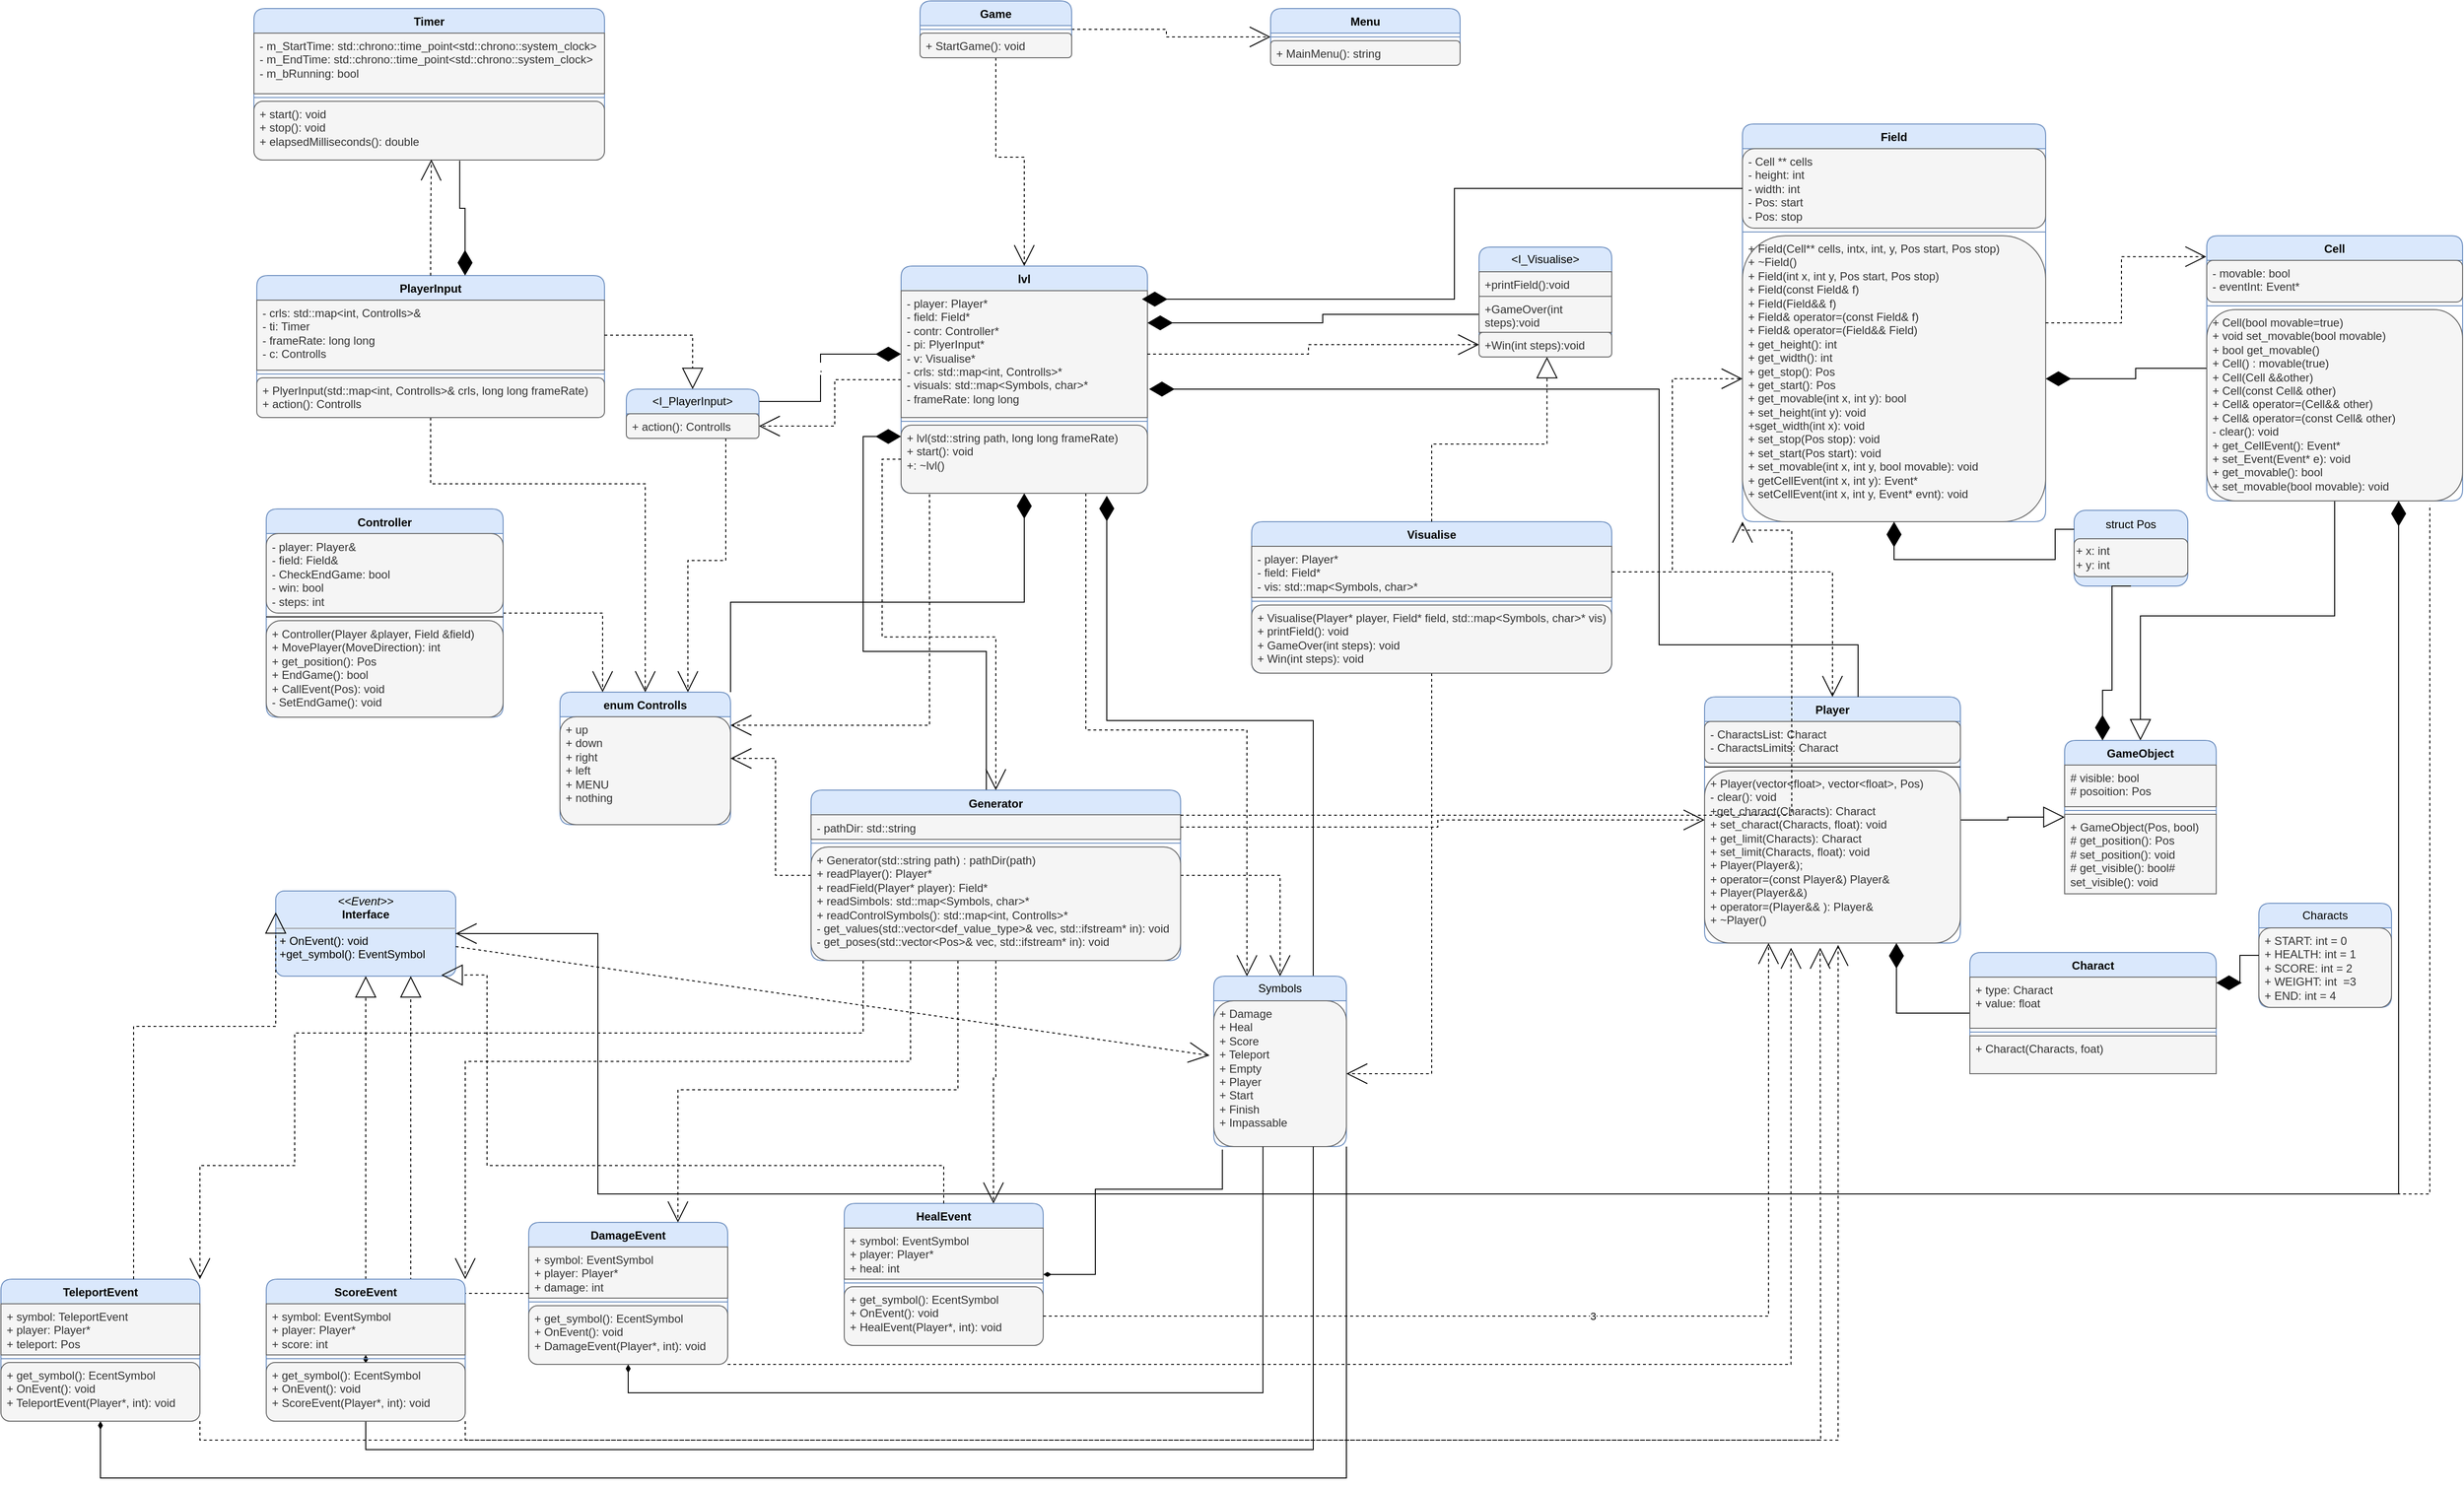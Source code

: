 <mxfile version="22.1.5" type="device">
  <diagram id="C5RBs43oDa-KdzZeNtuy" name="Page-1">
    <mxGraphModel dx="2360" dy="5258" grid="1" gridSize="10" guides="1" tooltips="1" connect="1" arrows="1" fold="1" page="1" pageScale="1" pageWidth="827" pageHeight="1169" background="none" math="0" shadow="0">
      <root>
        <mxCell id="WIyWlLk6GJQsqaUBKTNV-0" />
        <mxCell id="WIyWlLk6GJQsqaUBKTNV-1" parent="WIyWlLk6GJQsqaUBKTNV-0" />
        <mxCell id="-njvpXMEvdDziR4aIuPB-33" style="edgeStyle=orthogonalEdgeStyle;rounded=0;orthogonalLoop=1;jettySize=auto;html=1;entryX=0.835;entryY=1.037;entryDx=0;entryDy=0;entryPerimeter=0;exitX=0.75;exitY=0;exitDx=0;exitDy=0;endArrow=diamondThin;endFill=1;endSize=24;" parent="WIyWlLk6GJQsqaUBKTNV-1" source="GDLBLiLsCofVAmvmDhwx-20" target="GDLBLiLsCofVAmvmDhwx-157" edge="1">
          <mxGeometry relative="1" as="geometry">
            <Array as="points">
              <mxPoint x="2895" y="-2230" />
              <mxPoint x="2677" y="-2230" />
            </Array>
          </mxGeometry>
        </mxCell>
        <mxCell id="GDLBLiLsCofVAmvmDhwx-20" value="Symbols" style="swimlane;fontStyle=0;childLayout=stackLayout;horizontal=1;startSize=26;fillColor=#dae8fc;horizontalStack=0;resizeParent=1;resizeParentMax=0;resizeLast=0;collapsible=1;marginBottom=0;whiteSpace=wrap;html=1;strokeColor=#6c8ebf;rounded=1;" parent="WIyWlLk6GJQsqaUBKTNV-1" vertex="1">
          <mxGeometry x="2790" y="-1960" width="140" height="180" as="geometry" />
        </mxCell>
        <mxCell id="GDLBLiLsCofVAmvmDhwx-21" value="&lt;div&gt;+ Damage&lt;/div&gt;&lt;div&gt;&lt;span style=&quot;white-space: pre;&quot;&gt;+ &lt;/span&gt;Heal&lt;/div&gt;&lt;div&gt;&lt;span style=&quot;white-space: pre;&quot;&gt;+ &lt;/span&gt;Score&lt;/div&gt;&lt;div&gt;&lt;span style=&quot;white-space: pre;&quot;&gt;+ &lt;/span&gt;Teleport&lt;/div&gt;&lt;div&gt;&lt;span style=&quot;white-space: pre;&quot;&gt;+ &lt;/span&gt;Empty&lt;/div&gt;&lt;div&gt;&lt;span style=&quot;white-space: pre;&quot;&gt;+ &lt;/span&gt;Player&lt;/div&gt;&lt;div&gt;&lt;span style=&quot;white-space: pre;&quot;&gt;+ &lt;/span&gt;Start&lt;/div&gt;&lt;div&gt;&lt;span style=&quot;white-space: pre;&quot;&gt;+ &lt;/span&gt;Finish&lt;/div&gt;&lt;div&gt;&lt;span style=&quot;white-space: pre;&quot;&gt;+ &lt;/span&gt;Impassable&lt;/div&gt;" style="text;strokeColor=#666666;fillColor=#f5f5f5;align=left;verticalAlign=top;spacingLeft=4;spacingRight=4;overflow=hidden;rotatable=0;points=[[0,0.5],[1,0.5]];portConstraint=eastwest;whiteSpace=wrap;html=1;fontColor=#333333;rounded=1;" parent="GDLBLiLsCofVAmvmDhwx-20" vertex="1">
          <mxGeometry y="26" width="140" height="154" as="geometry" />
        </mxCell>
        <mxCell id="GDLBLiLsCofVAmvmDhwx-22" value="&lt;p style=&quot;margin:0px;margin-top:4px;text-align:center;&quot;&gt;&lt;i&gt;&amp;lt;&amp;lt;Event&amp;gt;&amp;gt;&lt;/i&gt;&lt;br&gt;&lt;b&gt;Interface&lt;/b&gt;&lt;/p&gt;&lt;hr size=&quot;1&quot;&gt;&lt;p style=&quot;margin:0px;margin-left:4px;&quot;&gt;+ OnEvent(): void&lt;/p&gt;&lt;p style=&quot;margin:0px;margin-left:4px;&quot;&gt;+get_symbol(): EventSymbol&lt;/p&gt;" style="verticalAlign=top;align=left;overflow=fill;fontSize=12;fontFamily=Helvetica;html=1;whiteSpace=wrap;fillColor=#dae8fc;strokeColor=#6c8ebf;rounded=1;arcSize=10;" parent="WIyWlLk6GJQsqaUBKTNV-1" vertex="1">
          <mxGeometry x="1800" y="-2050" width="190" height="90" as="geometry" />
        </mxCell>
        <mxCell id="GDLBLiLsCofVAmvmDhwx-23" style="edgeStyle=orthogonalEdgeStyle;rounded=0;orthogonalLoop=1;jettySize=auto;html=1;dashed=1;endArrow=block;endFill=0;endSize=20;" parent="WIyWlLk6GJQsqaUBKTNV-1" source="GDLBLiLsCofVAmvmDhwx-43" target="GDLBLiLsCofVAmvmDhwx-22" edge="1">
          <mxGeometry relative="1" as="geometry" />
        </mxCell>
        <mxCell id="GDLBLiLsCofVAmvmDhwx-24" style="edgeStyle=orthogonalEdgeStyle;rounded=0;orthogonalLoop=1;jettySize=auto;html=1;entryX=0.371;entryY=1.001;entryDx=0;entryDy=0;endArrow=none;endFill=0;endSize=24;entryPerimeter=0;startArrow=diamondThin;startFill=1;" parent="WIyWlLk6GJQsqaUBKTNV-1" source="GDLBLiLsCofVAmvmDhwx-25" target="GDLBLiLsCofVAmvmDhwx-21" edge="1">
          <mxGeometry relative="1" as="geometry">
            <Array as="points">
              <mxPoint x="2172" y="-1520" />
              <mxPoint x="2842" y="-1520" />
            </Array>
          </mxGeometry>
        </mxCell>
        <mxCell id="-njvpXMEvdDziR4aIuPB-46" style="edgeStyle=orthogonalEdgeStyle;rounded=0;orthogonalLoop=1;jettySize=auto;html=1;dashed=1;endArrow=open;endFill=0;endSize=20;" parent="WIyWlLk6GJQsqaUBKTNV-1" source="GDLBLiLsCofVAmvmDhwx-25" edge="1">
          <mxGeometry relative="1" as="geometry">
            <mxPoint x="3399.231" y="-1990" as="targetPoint" />
            <Array as="points">
              <mxPoint x="3399" y="-1550" />
            </Array>
          </mxGeometry>
        </mxCell>
        <mxCell id="GDLBLiLsCofVAmvmDhwx-25" value="DamageEvent" style="swimlane;fontStyle=1;align=center;verticalAlign=top;childLayout=stackLayout;horizontal=1;startSize=26;horizontalStack=0;resizeParent=1;resizeParentMax=0;resizeLast=0;collapsible=1;marginBottom=0;whiteSpace=wrap;html=1;fillColor=#dae8fc;strokeColor=#6c8ebf;rounded=1;" parent="WIyWlLk6GJQsqaUBKTNV-1" vertex="1">
          <mxGeometry x="2067" y="-1700" width="210" height="150" as="geometry" />
        </mxCell>
        <mxCell id="GDLBLiLsCofVAmvmDhwx-26" value="&lt;div&gt;+ symbol: EventSymbol&lt;/div&gt;&lt;div&gt;&lt;span style=&quot;white-space: pre;&quot;&gt;+ &lt;/span&gt;player: Player*&lt;/div&gt;&lt;div&gt;&lt;span style=&quot;white-space: pre;&quot;&gt;+ &lt;/span&gt;damage: int&lt;/div&gt;" style="text;strokeColor=#666666;fillColor=#f5f5f5;align=left;verticalAlign=top;spacingLeft=4;spacingRight=4;overflow=hidden;rotatable=0;points=[[0,0.5],[1,0.5]];portConstraint=eastwest;whiteSpace=wrap;html=1;fontColor=#333333;" parent="GDLBLiLsCofVAmvmDhwx-25" vertex="1">
          <mxGeometry y="26" width="210" height="54" as="geometry" />
        </mxCell>
        <mxCell id="GDLBLiLsCofVAmvmDhwx-27" value="" style="line;strokeWidth=1;fillColor=none;align=left;verticalAlign=middle;spacingTop=-1;spacingLeft=3;spacingRight=3;rotatable=0;labelPosition=right;points=[];portConstraint=eastwest;strokeColor=inherit;" parent="GDLBLiLsCofVAmvmDhwx-25" vertex="1">
          <mxGeometry y="80" width="210" height="8" as="geometry" />
        </mxCell>
        <mxCell id="GDLBLiLsCofVAmvmDhwx-28" value="+ get_symbol(): EcentSymbol&lt;br&gt;+ OnEvent(): void&lt;br&gt;+ DamageEvent(Player*, int): void" style="text;strokeColor=#666666;fillColor=#f5f5f5;align=left;verticalAlign=top;spacingLeft=4;spacingRight=4;overflow=hidden;rotatable=0;points=[[0,0.5],[1,0.5]];portConstraint=eastwest;whiteSpace=wrap;html=1;fontColor=#333333;rounded=1;" parent="GDLBLiLsCofVAmvmDhwx-25" vertex="1">
          <mxGeometry y="88" width="210" height="62" as="geometry" />
        </mxCell>
        <mxCell id="GDLBLiLsCofVAmvmDhwx-29" style="edgeStyle=orthogonalEdgeStyle;rounded=0;orthogonalLoop=1;jettySize=auto;html=1;entryX=0.065;entryY=1.02;entryDx=0;entryDy=0;endArrow=none;endFill=0;endSize=24;entryPerimeter=0;startArrow=diamondThin;startFill=1;" parent="WIyWlLk6GJQsqaUBKTNV-1" source="GDLBLiLsCofVAmvmDhwx-30" target="GDLBLiLsCofVAmvmDhwx-21" edge="1">
          <mxGeometry relative="1" as="geometry">
            <Array as="points">
              <mxPoint x="2665" y="-1645" />
              <mxPoint x="2665" y="-1735" />
            </Array>
          </mxGeometry>
        </mxCell>
        <mxCell id="GDLBLiLsCofVAmvmDhwx-30" value="HealEvent" style="swimlane;fontStyle=1;align=center;verticalAlign=top;childLayout=stackLayout;horizontal=1;startSize=26;horizontalStack=0;resizeParent=1;resizeParentMax=0;resizeLast=0;collapsible=1;marginBottom=0;whiteSpace=wrap;html=1;fillColor=#dae8fc;strokeColor=#6c8ebf;rounded=1;" parent="WIyWlLk6GJQsqaUBKTNV-1" vertex="1">
          <mxGeometry x="2400" y="-1720" width="210" height="150" as="geometry" />
        </mxCell>
        <mxCell id="GDLBLiLsCofVAmvmDhwx-31" value="&lt;div&gt;+ symbol: EventSymbol&lt;/div&gt;&lt;div&gt;&lt;span style=&quot;&quot;&gt;+ &lt;/span&gt;player: Player*&lt;/div&gt;&lt;div&gt;&lt;span style=&quot;&quot;&gt;+ &lt;/span&gt;heal: int&lt;/div&gt;" style="text;strokeColor=#666666;fillColor=#f5f5f5;align=left;verticalAlign=top;spacingLeft=4;spacingRight=4;overflow=hidden;rotatable=0;points=[[0,0.5],[1,0.5]];portConstraint=eastwest;whiteSpace=wrap;html=1;fontColor=#333333;" parent="GDLBLiLsCofVAmvmDhwx-30" vertex="1">
          <mxGeometry y="26" width="210" height="54" as="geometry" />
        </mxCell>
        <mxCell id="GDLBLiLsCofVAmvmDhwx-32" value="" style="line;strokeWidth=1;fillColor=none;align=left;verticalAlign=middle;spacingTop=-1;spacingLeft=3;spacingRight=3;rotatable=0;labelPosition=right;points=[];portConstraint=eastwest;strokeColor=inherit;" parent="GDLBLiLsCofVAmvmDhwx-30" vertex="1">
          <mxGeometry y="80" width="210" height="8" as="geometry" />
        </mxCell>
        <mxCell id="GDLBLiLsCofVAmvmDhwx-33" value="+ get_symbol(): EcentSymbol&lt;br&gt;+ OnEvent(): void&lt;br&gt;+ HealEvent(Player*, int): void" style="text;strokeColor=#666666;fillColor=#f5f5f5;align=left;verticalAlign=top;spacingLeft=4;spacingRight=4;overflow=hidden;rotatable=0;points=[[0,0.5],[1,0.5]];portConstraint=eastwest;whiteSpace=wrap;html=1;fontColor=#333333;rounded=1;" parent="GDLBLiLsCofVAmvmDhwx-30" vertex="1">
          <mxGeometry y="88" width="210" height="62" as="geometry" />
        </mxCell>
        <mxCell id="GDLBLiLsCofVAmvmDhwx-35" style="edgeStyle=orthogonalEdgeStyle;rounded=0;orthogonalLoop=1;jettySize=auto;html=1;entryX=1;entryY=1;entryDx=0;entryDy=0;endArrow=none;endFill=0;endSize=24;exitX=0.5;exitY=1;exitDx=0;exitDy=0;startArrow=diamondThin;startFill=1;" parent="WIyWlLk6GJQsqaUBKTNV-1" source="GDLBLiLsCofVAmvmDhwx-36" target="GDLBLiLsCofVAmvmDhwx-20" edge="1">
          <mxGeometry relative="1" as="geometry">
            <Array as="points">
              <mxPoint x="1615" y="-1430" />
              <mxPoint x="2930" y="-1430" />
            </Array>
          </mxGeometry>
        </mxCell>
        <mxCell id="-njvpXMEvdDziR4aIuPB-48" style="edgeStyle=orthogonalEdgeStyle;rounded=0;orthogonalLoop=1;jettySize=auto;html=1;exitX=1;exitY=1;exitDx=0;exitDy=0;entryX=0.522;entryY=1.011;entryDx=0;entryDy=0;entryPerimeter=0;endSize=20;endArrow=open;endFill=0;dashed=1;" parent="WIyWlLk6GJQsqaUBKTNV-1" source="GDLBLiLsCofVAmvmDhwx-36" target="GDLBLiLsCofVAmvmDhwx-78" edge="1">
          <mxGeometry relative="1" as="geometry">
            <mxPoint x="3343.077" y="-1990" as="targetPoint" />
            <Array as="points">
              <mxPoint x="1720" y="-1470" />
              <mxPoint x="3449" y="-1470" />
            </Array>
          </mxGeometry>
        </mxCell>
        <mxCell id="GDLBLiLsCofVAmvmDhwx-36" value="TeleportEvent" style="swimlane;fontStyle=1;align=center;verticalAlign=top;childLayout=stackLayout;horizontal=1;startSize=26;horizontalStack=0;resizeParent=1;resizeParentMax=0;resizeLast=0;collapsible=1;marginBottom=0;whiteSpace=wrap;html=1;fillColor=#dae8fc;strokeColor=#6c8ebf;rounded=1;" parent="WIyWlLk6GJQsqaUBKTNV-1" vertex="1">
          <mxGeometry x="1510" y="-1640" width="210" height="150" as="geometry" />
        </mxCell>
        <mxCell id="GDLBLiLsCofVAmvmDhwx-37" value="&lt;div&gt;+ symbol: TeleportEvent&lt;/div&gt;&lt;div&gt;&lt;span style=&quot;&quot;&gt;+ &lt;/span&gt;player: Player*&lt;/div&gt;&lt;div&gt;&lt;span style=&quot;&quot;&gt;+ teleport&lt;/span&gt;&lt;span style=&quot;background-color: initial;&quot;&gt;: Pos&lt;/span&gt;&lt;/div&gt;" style="text;strokeColor=#666666;fillColor=#f5f5f5;align=left;verticalAlign=top;spacingLeft=4;spacingRight=4;overflow=hidden;rotatable=0;points=[[0,0.5],[1,0.5]];portConstraint=eastwest;whiteSpace=wrap;html=1;fontColor=#333333;" parent="GDLBLiLsCofVAmvmDhwx-36" vertex="1">
          <mxGeometry y="26" width="210" height="54" as="geometry" />
        </mxCell>
        <mxCell id="GDLBLiLsCofVAmvmDhwx-38" value="" style="line;strokeWidth=1;fillColor=none;align=left;verticalAlign=middle;spacingTop=-1;spacingLeft=3;spacingRight=3;rotatable=0;labelPosition=right;points=[];portConstraint=eastwest;strokeColor=inherit;" parent="GDLBLiLsCofVAmvmDhwx-36" vertex="1">
          <mxGeometry y="80" width="210" height="8" as="geometry" />
        </mxCell>
        <mxCell id="GDLBLiLsCofVAmvmDhwx-39" value="+ get_symbol(): EcentSymbol&lt;br&gt;+ OnEvent(): void&lt;br&gt;+ TeleportEvent(Player*, int): void" style="text;strokeColor=#666666;fillColor=#f5f5f5;align=left;verticalAlign=top;spacingLeft=4;spacingRight=4;overflow=hidden;rotatable=0;points=[[0,0.5],[1,0.5]];portConstraint=eastwest;whiteSpace=wrap;html=1;fontColor=#333333;rounded=1;" parent="GDLBLiLsCofVAmvmDhwx-36" vertex="1">
          <mxGeometry y="88" width="210" height="62" as="geometry" />
        </mxCell>
        <mxCell id="GDLBLiLsCofVAmvmDhwx-41" style="edgeStyle=orthogonalEdgeStyle;rounded=0;orthogonalLoop=1;jettySize=auto;html=1;dashed=1;endArrow=block;endFill=0;endSize=20;entryX=0.92;entryY=0.987;entryDx=0;entryDy=0;entryPerimeter=0;" parent="WIyWlLk6GJQsqaUBKTNV-1" source="GDLBLiLsCofVAmvmDhwx-30" target="GDLBLiLsCofVAmvmDhwx-22" edge="1">
          <mxGeometry relative="1" as="geometry">
            <mxPoint x="1990" y="-1950" as="targetPoint" />
            <Array as="points">
              <mxPoint x="2505" y="-1760" />
              <mxPoint x="2023" y="-1760" />
              <mxPoint x="2023" y="-1961" />
            </Array>
          </mxGeometry>
        </mxCell>
        <mxCell id="GDLBLiLsCofVAmvmDhwx-42" value="" style="rounded=0;orthogonalLoop=1;jettySize=auto;html=1;entryX=-0.032;entryY=0.375;entryDx=0;entryDy=0;entryPerimeter=0;dashed=1;endArrow=open;endFill=0;endSize=20;" parent="WIyWlLk6GJQsqaUBKTNV-1" source="GDLBLiLsCofVAmvmDhwx-22" target="GDLBLiLsCofVAmvmDhwx-21" edge="1">
          <mxGeometry relative="1" as="geometry">
            <mxPoint x="2490" y="-1319" as="sourcePoint" />
            <mxPoint x="3437" y="-1119" as="targetPoint" />
          </mxGeometry>
        </mxCell>
        <mxCell id="GDLBLiLsCofVAmvmDhwx-47" style="edgeStyle=orthogonalEdgeStyle;rounded=0;orthogonalLoop=1;jettySize=auto;html=1;entryX=0.75;entryY=1;entryDx=0;entryDy=0;endArrow=none;endFill=0;endSize=24;startArrow=diamondThin;startFill=1;" parent="WIyWlLk6GJQsqaUBKTNV-1" source="GDLBLiLsCofVAmvmDhwx-44" target="GDLBLiLsCofVAmvmDhwx-20" edge="1">
          <mxGeometry relative="1" as="geometry">
            <Array as="points">
              <mxPoint x="1895" y="-1460" />
              <mxPoint x="2895" y="-1460" />
            </Array>
          </mxGeometry>
        </mxCell>
        <mxCell id="GDLBLiLsCofVAmvmDhwx-74" style="edgeStyle=orthogonalEdgeStyle;rounded=0;orthogonalLoop=1;jettySize=auto;html=1;entryX=0;entryY=0.5;entryDx=0;entryDy=0;endArrow=block;endFill=0;endSize=20;" parent="WIyWlLk6GJQsqaUBKTNV-1" source="GDLBLiLsCofVAmvmDhwx-75" target="GDLBLiLsCofVAmvmDhwx-93" edge="1">
          <mxGeometry relative="1" as="geometry" />
        </mxCell>
        <mxCell id="GDLBLiLsCofVAmvmDhwx-75" value="Player" style="swimlane;fontStyle=1;align=center;verticalAlign=top;childLayout=stackLayout;horizontal=1;startSize=26;horizontalStack=0;resizeParent=1;resizeParentMax=0;resizeLast=0;collapsible=1;marginBottom=0;whiteSpace=wrap;html=1;labelBackgroundColor=none;rounded=1;fillColor=#dae8fc;strokeColor=#6c8ebf;" parent="WIyWlLk6GJQsqaUBKTNV-1" vertex="1">
          <mxGeometry x="3308" y="-2255" width="270" height="260" as="geometry" />
        </mxCell>
        <mxCell id="GDLBLiLsCofVAmvmDhwx-76" value="- CharactsList: Charact&lt;br&gt;- CharactsLimits: Charact" style="text;strokeColor=#666666;fillColor=#f5f5f5;align=left;verticalAlign=top;spacingLeft=4;spacingRight=4;overflow=hidden;rotatable=0;points=[[0,0.5],[1,0.5]];portConstraint=eastwest;whiteSpace=wrap;html=1;labelBackgroundColor=none;rounded=1;fontColor=#333333;" parent="GDLBLiLsCofVAmvmDhwx-75" vertex="1">
          <mxGeometry y="26" width="270" height="44" as="geometry" />
        </mxCell>
        <mxCell id="GDLBLiLsCofVAmvmDhwx-77" value="" style="line;strokeWidth=1;fillColor=none;align=left;verticalAlign=middle;spacingTop=-1;spacingLeft=3;spacingRight=3;rotatable=0;labelPosition=right;points=[];portConstraint=eastwest;labelBackgroundColor=none;rounded=1;" parent="GDLBLiLsCofVAmvmDhwx-75" vertex="1">
          <mxGeometry y="70" width="270" height="8" as="geometry" />
        </mxCell>
        <mxCell id="GDLBLiLsCofVAmvmDhwx-78" value="+ Player(vector&amp;lt;float&amp;gt;, vector&amp;lt;float&amp;gt;, Pos)&lt;br&gt;- clear(): void&lt;br&gt;&lt;span style=&quot;background-color: initial;&quot;&gt;+get_charact(Characts): Charact&lt;/span&gt;&lt;br&gt;&lt;div&gt;&lt;span style=&quot;white-space: pre;&quot;&gt;+ &lt;/span&gt;set_charact(Characts, float): void&lt;/div&gt;&lt;div&gt;&lt;span style=&quot;white-space: pre;&quot;&gt;+ &lt;/span&gt;get_limit(Characts): Charact&lt;/div&gt;&lt;div&gt;&lt;span style=&quot;white-space: pre;&quot;&gt;+ &lt;/span&gt;set_limit(Characts, float): void&lt;/div&gt;&lt;div&gt;&lt;span style=&quot;background-color: initial;&quot;&gt;+ Player(Player&amp;amp;);&lt;/span&gt;&lt;br&gt;&lt;/div&gt;&lt;div&gt;&lt;span style=&quot;background-color: initial;&quot;&gt;+ operator=(const Player&amp;amp;) Player&amp;amp;&lt;/span&gt;&lt;br&gt;&lt;/div&gt;&lt;div&gt;&lt;span style=&quot;background-color: initial;&quot;&gt;+ Player(Player&amp;amp;&amp;amp;)&lt;/span&gt;&lt;br&gt;&lt;/div&gt;&lt;div&gt;&lt;span style=&quot;background-color: initial;&quot;&gt;+ operator=(Player&amp;amp;&amp;amp; ): Player&amp;amp;&lt;/span&gt;&lt;br&gt;&lt;/div&gt;&lt;div&gt;&lt;span style=&quot;background-color: initial;&quot;&gt;+ ~Player()&lt;/span&gt;&lt;br&gt;&lt;/div&gt;" style="text;strokeColor=#666666;fillColor=#f5f5f5;align=left;verticalAlign=top;spacingLeft=4;spacingRight=4;overflow=hidden;rotatable=0;points=[[0,0.5],[1,0.5]];portConstraint=eastwest;whiteSpace=wrap;html=1;labelBackgroundColor=none;rounded=1;fontColor=#333333;" parent="GDLBLiLsCofVAmvmDhwx-75" vertex="1">
          <mxGeometry y="78" width="270" height="182" as="geometry" />
        </mxCell>
        <mxCell id="GDLBLiLsCofVAmvmDhwx-79" value="Field" style="swimlane;fontStyle=1;align=center;verticalAlign=top;childLayout=stackLayout;horizontal=1;startSize=26;horizontalStack=0;resizeParent=1;resizeParentMax=0;resizeLast=0;collapsible=1;marginBottom=0;whiteSpace=wrap;html=1;rounded=1;fillColor=#dae8fc;strokeColor=#6c8ebf;" parent="WIyWlLk6GJQsqaUBKTNV-1" vertex="1">
          <mxGeometry x="3348" y="-2860" width="320" height="420" as="geometry" />
        </mxCell>
        <mxCell id="GDLBLiLsCofVAmvmDhwx-80" value="- Cell ** cells&lt;br&gt;- height: int&lt;br&gt;- width: int&lt;br&gt;- Pos: start&lt;br&gt;- Pos: stop" style="text;align=left;verticalAlign=top;spacingLeft=4;spacingRight=4;overflow=hidden;rotatable=0;points=[[0,0.5],[1,0.5]];portConstraint=eastwest;whiteSpace=wrap;html=1;rounded=1;fillColor=#f5f5f5;fontColor=#333333;strokeColor=#666666;" parent="GDLBLiLsCofVAmvmDhwx-79" vertex="1">
          <mxGeometry y="26" width="320" height="84" as="geometry" />
        </mxCell>
        <mxCell id="GDLBLiLsCofVAmvmDhwx-81" value="" style="line;strokeWidth=1;fillColor=none;align=left;verticalAlign=middle;spacingTop=-1;spacingLeft=3;spacingRight=3;rotatable=0;labelPosition=right;points=[];portConstraint=eastwest;strokeColor=inherit;rounded=1;" parent="GDLBLiLsCofVAmvmDhwx-79" vertex="1">
          <mxGeometry y="110" width="320" height="8" as="geometry" />
        </mxCell>
        <mxCell id="GDLBLiLsCofVAmvmDhwx-82" value="+&amp;nbsp;Field(Cell** cells, intx, int, y, Pos start, Pos stop)&lt;br&gt;+&amp;nbsp;~Field()&lt;br&gt;+ Field(int x, int y, Pos start, Pos stop)&lt;br&gt;+ Field(const Field&amp;amp; f)&lt;br&gt;+ Field(Field&amp;amp;&amp;amp; f)&lt;br&gt;+ Field&amp;amp; operator=(const Field&amp;amp; f)&lt;br&gt;+ Field&amp;amp; operator=(Field&amp;amp;&amp;amp; Field)&lt;br&gt;+ get_height(): int&lt;br&gt;+ get_width(): int&lt;br&gt;+ get_stop(): Pos&lt;br&gt;+ get_start(): Pos&lt;br&gt;+ get_movable(int x, int y): bool&lt;br&gt;+ set_height(int y): void&lt;br style=&quot;border-color: var(--border-color);&quot;&gt;+sget_width(int x): void&lt;br style=&quot;border-color: var(--border-color);&quot;&gt;+ set_stop(Pos stop): void&lt;br style=&quot;border-color: var(--border-color);&quot;&gt;+ set_start(Pos start): void&lt;br style=&quot;border-color: var(--border-color);&quot;&gt;+ set_movable(int x, int y, bool movable): void&lt;br&gt;&lt;div&gt;+ getCellEvent(int x, int y): Event*&lt;/div&gt;&lt;div&gt;&lt;span style=&quot;background-color: initial;&quot;&gt;+ setCellEvent(int x, int y, Event* evnt): void&lt;/span&gt;&lt;br&gt;&lt;/div&gt;" style="text;strokeColor=#666666;fillColor=#f5f5f5;align=left;verticalAlign=top;spacingLeft=4;spacingRight=4;overflow=hidden;rotatable=0;points=[[0,0.5],[1,0.5]];portConstraint=eastwest;whiteSpace=wrap;html=1;rounded=1;fontColor=#333333;" parent="GDLBLiLsCofVAmvmDhwx-79" vertex="1">
          <mxGeometry y="118" width="320" height="302" as="geometry" />
        </mxCell>
        <mxCell id="GDLBLiLsCofVAmvmDhwx-83" style="edgeStyle=orthogonalEdgeStyle;rounded=0;orthogonalLoop=1;jettySize=auto;html=1;entryX=0.5;entryY=0;entryDx=0;entryDy=0;endArrow=block;endFill=0;endSize=20;" parent="WIyWlLk6GJQsqaUBKTNV-1" source="GDLBLiLsCofVAmvmDhwx-85" target="GDLBLiLsCofVAmvmDhwx-93" edge="1">
          <mxGeometry relative="1" as="geometry" />
        </mxCell>
        <mxCell id="GDLBLiLsCofVAmvmDhwx-84" style="edgeStyle=orthogonalEdgeStyle;rounded=0;orthogonalLoop=1;jettySize=auto;html=1;endArrow=diamondThin;endFill=1;endSize=24;" parent="WIyWlLk6GJQsqaUBKTNV-1" source="GDLBLiLsCofVAmvmDhwx-85" target="GDLBLiLsCofVAmvmDhwx-82" edge="1">
          <mxGeometry relative="1" as="geometry" />
        </mxCell>
        <mxCell id="GDLBLiLsCofVAmvmDhwx-85" value="Cell" style="swimlane;fontStyle=1;align=center;verticalAlign=top;childLayout=stackLayout;horizontal=1;startSize=26;horizontalStack=0;resizeParent=1;resizeParentMax=0;resizeLast=0;collapsible=1;marginBottom=0;whiteSpace=wrap;html=1;rounded=1;fillColor=#dae8fc;strokeColor=#6c8ebf;" parent="WIyWlLk6GJQsqaUBKTNV-1" vertex="1">
          <mxGeometry x="3838" y="-2742" width="270" height="280" as="geometry" />
        </mxCell>
        <mxCell id="GDLBLiLsCofVAmvmDhwx-86" value="&lt;div&gt;&lt;span style=&quot;background-color: initial;&quot;&gt;- movable: bool&lt;/span&gt;&lt;br&gt;&lt;/div&gt;&lt;div&gt;&lt;span style=&quot;background-color: initial;&quot;&gt;- eventInt: Event*&lt;br&gt;&lt;/span&gt;&lt;/div&gt;" style="text;strokeColor=#666666;fillColor=#f5f5f5;align=left;verticalAlign=top;spacingLeft=4;spacingRight=4;overflow=hidden;rotatable=0;points=[[0,0.5],[1,0.5]];portConstraint=eastwest;whiteSpace=wrap;html=1;rounded=1;fontColor=#333333;" parent="GDLBLiLsCofVAmvmDhwx-85" vertex="1">
          <mxGeometry y="26" width="270" height="44" as="geometry" />
        </mxCell>
        <mxCell id="GDLBLiLsCofVAmvmDhwx-87" value="" style="line;strokeWidth=1;fillColor=none;align=left;verticalAlign=middle;spacingTop=-1;spacingLeft=3;spacingRight=3;rotatable=0;labelPosition=right;points=[];portConstraint=eastwest;strokeColor=inherit;rounded=1;" parent="GDLBLiLsCofVAmvmDhwx-85" vertex="1">
          <mxGeometry y="70" width="270" height="8" as="geometry" />
        </mxCell>
        <mxCell id="GDLBLiLsCofVAmvmDhwx-88" value="+&amp;nbsp;Cell(bool movable=true)&lt;br&gt;+&amp;nbsp;void set_movable(bool movable)&lt;br&gt;+&amp;nbsp;bool get_movable()&lt;br&gt;+&amp;nbsp;Cell() : movable(true)&lt;br&gt;+ Cell(Cell &amp;amp;&amp;amp;other)&lt;br&gt;+ Cell(const Cell&amp;amp; other)&lt;br&gt;+ Cell&amp;amp; operator=(Cell&amp;amp;&amp;amp; other)&lt;br&gt;+ Cell&amp;amp; operator=(const Cell&amp;amp; other)&lt;br&gt;- clear(): void&lt;br&gt;&lt;div&gt;+ get_CellEvent(): Event*&lt;/div&gt;&lt;div&gt;&lt;span style=&quot;white-space: pre;&quot;&gt;+ &lt;/span&gt;set_Event(Event* e): void&lt;/div&gt;&lt;div&gt;&lt;span style=&quot;white-space: pre;&quot;&gt;+ &lt;/span&gt;get_movable(): bool&lt;/div&gt;&lt;div&gt;+ set_movable(bool movable): void&lt;/div&gt;" style="text;strokeColor=#666666;fillColor=#f5f5f5;align=left;verticalAlign=top;spacingLeft=4;spacingRight=4;overflow=hidden;rotatable=0;points=[[0,0.5],[1,0.5]];portConstraint=eastwest;whiteSpace=wrap;html=1;rounded=1;fontColor=#333333;" parent="GDLBLiLsCofVAmvmDhwx-85" vertex="1">
          <mxGeometry y="78" width="270" height="202" as="geometry" />
        </mxCell>
        <mxCell id="GDLBLiLsCofVAmvmDhwx-89" value="" style="group;" parent="WIyWlLk6GJQsqaUBKTNV-1" vertex="1" connectable="0">
          <mxGeometry x="3698" y="-2452" width="120" height="80" as="geometry" />
        </mxCell>
        <mxCell id="GDLBLiLsCofVAmvmDhwx-90" value="" style="rounded=1;whiteSpace=wrap;html=1;fillColor=#dae8fc;strokeColor=#6c8ebf;" parent="GDLBLiLsCofVAmvmDhwx-89" vertex="1">
          <mxGeometry width="120" height="80" as="geometry" />
        </mxCell>
        <mxCell id="GDLBLiLsCofVAmvmDhwx-91" value="+ x: int&lt;br&gt;+ y: int" style="rounded=1;whiteSpace=wrap;html=1;align=left;fillColor=#f5f5f5;fontColor=#333333;strokeColor=#666666;" parent="GDLBLiLsCofVAmvmDhwx-89" vertex="1">
          <mxGeometry y="30" width="120" height="40" as="geometry" />
        </mxCell>
        <mxCell id="GDLBLiLsCofVAmvmDhwx-92" value="struct Pos" style="text;html=1;strokeColor=none;fillColor=none;align=center;verticalAlign=middle;whiteSpace=wrap;rounded=0;" parent="GDLBLiLsCofVAmvmDhwx-89" vertex="1">
          <mxGeometry x="30" width="60" height="30" as="geometry" />
        </mxCell>
        <mxCell id="GDLBLiLsCofVAmvmDhwx-93" value="GameObject" style="swimlane;fontStyle=1;align=center;verticalAlign=top;childLayout=stackLayout;horizontal=1;startSize=26;horizontalStack=0;resizeParent=1;resizeParentMax=0;resizeLast=0;collapsible=1;marginBottom=0;whiteSpace=wrap;html=1;fillColor=#dae8fc;strokeColor=#6c8ebf;rounded=1;" parent="WIyWlLk6GJQsqaUBKTNV-1" vertex="1">
          <mxGeometry x="3688" y="-2209" width="160" height="162" as="geometry" />
        </mxCell>
        <mxCell id="GDLBLiLsCofVAmvmDhwx-94" value="# visible: bool&lt;br&gt;# posoition: Pos" style="text;strokeColor=#666666;fillColor=#f5f5f5;align=left;verticalAlign=top;spacingLeft=4;spacingRight=4;overflow=hidden;rotatable=0;points=[[0,0.5],[1,0.5]];portConstraint=eastwest;whiteSpace=wrap;html=1;fontColor=#333333;" parent="GDLBLiLsCofVAmvmDhwx-93" vertex="1">
          <mxGeometry y="26" width="160" height="44" as="geometry" />
        </mxCell>
        <mxCell id="GDLBLiLsCofVAmvmDhwx-95" value="" style="line;strokeWidth=1;fillColor=none;align=left;verticalAlign=middle;spacingTop=-1;spacingLeft=3;spacingRight=3;rotatable=0;labelPosition=right;points=[];portConstraint=eastwest;strokeColor=inherit;" parent="GDLBLiLsCofVAmvmDhwx-93" vertex="1">
          <mxGeometry y="70" width="160" height="8" as="geometry" />
        </mxCell>
        <mxCell id="GDLBLiLsCofVAmvmDhwx-96" value="+ GameObject(Pos, bool)&lt;br&gt;# get_position(): Pos&lt;br&gt;# set_position(): void&lt;br&gt;# get_visible(): bool# set_visible(): void&lt;span style=&quot;color: rgb(51, 51, 51);&quot;&gt;&lt;br&gt;&lt;/span&gt;" style="text;strokeColor=#666666;fillColor=#f5f5f5;align=left;verticalAlign=top;spacingLeft=4;spacingRight=4;overflow=hidden;rotatable=0;points=[[0,0.5],[1,0.5]];portConstraint=eastwest;whiteSpace=wrap;html=1;fontColor=#333333;" parent="GDLBLiLsCofVAmvmDhwx-93" vertex="1">
          <mxGeometry y="78" width="160" height="84" as="geometry" />
        </mxCell>
        <mxCell id="GDLBLiLsCofVAmvmDhwx-97" value="Characts" style="swimlane;fontStyle=0;childLayout=stackLayout;horizontal=1;startSize=26;fillColor=#dae8fc;horizontalStack=0;resizeParent=1;resizeParentMax=0;resizeLast=0;collapsible=1;marginBottom=0;whiteSpace=wrap;html=1;strokeColor=#6c8ebf;rounded=1;" parent="WIyWlLk6GJQsqaUBKTNV-1" vertex="1">
          <mxGeometry x="3893" y="-2037" width="140" height="110" as="geometry" />
        </mxCell>
        <mxCell id="GDLBLiLsCofVAmvmDhwx-98" value="+ START: int = 0&lt;br&gt;+&amp;nbsp;HEALTH: int = 1&lt;br&gt;+&amp;nbsp;SCORE: int = 2&lt;br&gt;+&amp;nbsp;WEIGHT: int&amp;nbsp; =3&lt;br&gt;+&amp;nbsp;END: int = 4" style="text;strokeColor=#666666;fillColor=#f5f5f5;align=left;verticalAlign=top;spacingLeft=4;spacingRight=4;overflow=hidden;rotatable=0;points=[[0,0.5],[1,0.5]];portConstraint=eastwest;whiteSpace=wrap;html=1;fontColor=#333333;rounded=1;" parent="GDLBLiLsCofVAmvmDhwx-97" vertex="1">
          <mxGeometry y="26" width="140" height="84" as="geometry" />
        </mxCell>
        <mxCell id="GDLBLiLsCofVAmvmDhwx-99" style="edgeStyle=orthogonalEdgeStyle;rounded=0;orthogonalLoop=1;jettySize=auto;html=1;entryX=0.75;entryY=1;entryDx=0;entryDy=0;endArrow=diamondThin;endFill=1;endSize=24;" parent="WIyWlLk6GJQsqaUBKTNV-1" source="GDLBLiLsCofVAmvmDhwx-100" target="GDLBLiLsCofVAmvmDhwx-75" edge="1">
          <mxGeometry relative="1" as="geometry" />
        </mxCell>
        <mxCell id="GDLBLiLsCofVAmvmDhwx-100" value="Charact" style="swimlane;fontStyle=1;align=center;verticalAlign=top;childLayout=stackLayout;horizontal=1;startSize=26;horizontalStack=0;resizeParent=1;resizeParentMax=0;resizeLast=0;collapsible=1;marginBottom=0;whiteSpace=wrap;html=1;fillColor=#dae8fc;strokeColor=#6c8ebf;rounded=1;" parent="WIyWlLk6GJQsqaUBKTNV-1" vertex="1">
          <mxGeometry x="3588" y="-1985" width="260" height="128" as="geometry" />
        </mxCell>
        <mxCell id="GDLBLiLsCofVAmvmDhwx-101" value="+ type:&amp;nbsp;Charact&lt;br&gt;+ value: float" style="text;strokeColor=#666666;fillColor=#f5f5f5;align=left;verticalAlign=top;spacingLeft=4;spacingRight=4;overflow=hidden;rotatable=0;points=[[0,0.5],[1,0.5]];portConstraint=eastwest;whiteSpace=wrap;html=1;fontColor=#333333;" parent="GDLBLiLsCofVAmvmDhwx-100" vertex="1">
          <mxGeometry y="26" width="260" height="54" as="geometry" />
        </mxCell>
        <mxCell id="GDLBLiLsCofVAmvmDhwx-102" value="" style="line;strokeWidth=1;fillColor=none;align=left;verticalAlign=middle;spacingTop=-1;spacingLeft=3;spacingRight=3;rotatable=0;labelPosition=right;points=[];portConstraint=eastwest;strokeColor=inherit;" parent="GDLBLiLsCofVAmvmDhwx-100" vertex="1">
          <mxGeometry y="80" width="260" height="8" as="geometry" />
        </mxCell>
        <mxCell id="GDLBLiLsCofVAmvmDhwx-103" value="+ Charact(Characts, foat)" style="text;strokeColor=#666666;fillColor=#f5f5f5;align=left;verticalAlign=top;spacingLeft=4;spacingRight=4;overflow=hidden;rotatable=0;points=[[0,0.5],[1,0.5]];portConstraint=eastwest;whiteSpace=wrap;html=1;fontColor=#333333;" parent="GDLBLiLsCofVAmvmDhwx-100" vertex="1">
          <mxGeometry y="88" width="260" height="40" as="geometry" />
        </mxCell>
        <mxCell id="GDLBLiLsCofVAmvmDhwx-104" style="edgeStyle=orthogonalEdgeStyle;rounded=0;orthogonalLoop=1;jettySize=auto;html=1;entryX=1;entryY=0.25;entryDx=0;entryDy=0;endSize=24;endArrow=diamondThin;endFill=1;" parent="WIyWlLk6GJQsqaUBKTNV-1" source="GDLBLiLsCofVAmvmDhwx-97" target="GDLBLiLsCofVAmvmDhwx-100" edge="1">
          <mxGeometry relative="1" as="geometry" />
        </mxCell>
        <mxCell id="GDLBLiLsCofVAmvmDhwx-105" style="edgeStyle=orthogonalEdgeStyle;rounded=0;orthogonalLoop=1;jettySize=auto;html=1;entryX=0.25;entryY=0;entryDx=0;entryDy=0;endArrow=diamondThin;endFill=1;endSize=24;exitX=0.5;exitY=1;exitDx=0;exitDy=0;" parent="WIyWlLk6GJQsqaUBKTNV-1" source="GDLBLiLsCofVAmvmDhwx-90" target="GDLBLiLsCofVAmvmDhwx-93" edge="1">
          <mxGeometry relative="1" as="geometry">
            <Array as="points">
              <mxPoint x="3738" y="-2262" />
              <mxPoint x="3728" y="-2262" />
            </Array>
          </mxGeometry>
        </mxCell>
        <mxCell id="GDLBLiLsCofVAmvmDhwx-106" style="edgeStyle=orthogonalEdgeStyle;rounded=0;orthogonalLoop=1;jettySize=auto;html=1;entryX=-0.002;entryY=0.079;entryDx=0;entryDy=0;entryPerimeter=0;dashed=1;endArrow=open;endFill=0;endSize=20;" parent="WIyWlLk6GJQsqaUBKTNV-1" source="GDLBLiLsCofVAmvmDhwx-79" target="GDLBLiLsCofVAmvmDhwx-85" edge="1">
          <mxGeometry relative="1" as="geometry" />
        </mxCell>
        <mxCell id="GDLBLiLsCofVAmvmDhwx-107" style="edgeStyle=orthogonalEdgeStyle;rounded=0;orthogonalLoop=1;jettySize=auto;html=1;entryX=0.5;entryY=1;entryDx=0;entryDy=0;exitX=0;exitY=0.25;exitDx=0;exitDy=0;endArrow=diamondThin;endFill=1;endSize=24;" parent="WIyWlLk6GJQsqaUBKTNV-1" source="GDLBLiLsCofVAmvmDhwx-90" target="GDLBLiLsCofVAmvmDhwx-79" edge="1">
          <mxGeometry relative="1" as="geometry" />
        </mxCell>
        <mxCell id="-njvpXMEvdDziR4aIuPB-20" style="edgeStyle=orthogonalEdgeStyle;rounded=0;orthogonalLoop=1;jettySize=auto;html=1;entryX=0.5;entryY=1;entryDx=0;entryDy=0;exitX=1;exitY=0;exitDx=0;exitDy=0;endArrow=diamondThin;endFill=1;endSize=24;" parent="WIyWlLk6GJQsqaUBKTNV-1" source="GDLBLiLsCofVAmvmDhwx-108" target="GDLBLiLsCofVAmvmDhwx-154" edge="1">
          <mxGeometry relative="1" as="geometry" />
        </mxCell>
        <mxCell id="GDLBLiLsCofVAmvmDhwx-108" value="enum Controlls" style="swimlane;fontStyle=1;align=center;verticalAlign=top;childLayout=stackLayout;horizontal=1;startSize=26;horizontalStack=0;resizeParent=1;resizeParentMax=0;resizeLast=0;collapsible=1;marginBottom=0;whiteSpace=wrap;html=1;labelBackgroundColor=none;rounded=1;fillColor=#dae8fc;strokeColor=#6c8ebf;" parent="WIyWlLk6GJQsqaUBKTNV-1" vertex="1">
          <mxGeometry x="2100" y="-2260" width="180" height="140" as="geometry" />
        </mxCell>
        <mxCell id="GDLBLiLsCofVAmvmDhwx-109" value="+ up&lt;br&gt;+ down&lt;br&gt;+ right&lt;br&gt;+ left&lt;br&gt;+ MENU&lt;br&gt;+ nothing" style="text;strokeColor=#666666;fillColor=#f5f5f5;align=left;verticalAlign=top;spacingLeft=4;spacingRight=4;overflow=hidden;rotatable=0;points=[[0,0.5],[1,0.5]];portConstraint=eastwest;whiteSpace=wrap;html=1;labelBackgroundColor=none;rounded=1;fontColor=#333333;" parent="GDLBLiLsCofVAmvmDhwx-108" vertex="1">
          <mxGeometry y="26" width="180" height="114" as="geometry" />
        </mxCell>
        <mxCell id="-njvpXMEvdDziR4aIuPB-17" style="edgeStyle=orthogonalEdgeStyle;rounded=0;orthogonalLoop=1;jettySize=auto;html=1;entryX=0.25;entryY=0;entryDx=0;entryDy=0;endArrow=open;endFill=0;dashed=1;endSize=20;" parent="WIyWlLk6GJQsqaUBKTNV-1" source="GDLBLiLsCofVAmvmDhwx-110" target="GDLBLiLsCofVAmvmDhwx-108" edge="1">
          <mxGeometry relative="1" as="geometry" />
        </mxCell>
        <mxCell id="GDLBLiLsCofVAmvmDhwx-110" value="Controller" style="swimlane;fontStyle=1;align=center;verticalAlign=top;childLayout=stackLayout;horizontal=1;startSize=26;horizontalStack=0;resizeParent=1;resizeParentMax=0;resizeLast=0;collapsible=1;marginBottom=0;whiteSpace=wrap;html=1;labelBackgroundColor=none;rounded=1;fillColor=#dae8fc;strokeColor=#6c8ebf;" parent="WIyWlLk6GJQsqaUBKTNV-1" vertex="1">
          <mxGeometry x="1790" y="-2453.5" width="250" height="220" as="geometry" />
        </mxCell>
        <mxCell id="GDLBLiLsCofVAmvmDhwx-111" value="- player: Player&amp;amp;&lt;br&gt;- field: Field&amp;amp;&lt;br&gt;&lt;div&gt;- CheckEndGame: bool&lt;/div&gt;&lt;div&gt;- win: bool&lt;/div&gt;- steps: int" style="text;strokeColor=#666666;fillColor=#f5f5f5;align=left;verticalAlign=top;spacingLeft=4;spacingRight=4;overflow=hidden;rotatable=0;points=[[0,0.5],[1,0.5]];portConstraint=eastwest;whiteSpace=wrap;html=1;labelBackgroundColor=none;rounded=1;fontColor=#333333;" parent="GDLBLiLsCofVAmvmDhwx-110" vertex="1">
          <mxGeometry y="26" width="250" height="84" as="geometry" />
        </mxCell>
        <mxCell id="GDLBLiLsCofVAmvmDhwx-112" value="" style="line;strokeWidth=1;fillColor=none;align=left;verticalAlign=middle;spacingTop=-1;spacingLeft=3;spacingRight=3;rotatable=0;labelPosition=right;points=[];portConstraint=eastwest;labelBackgroundColor=none;rounded=1;" parent="GDLBLiLsCofVAmvmDhwx-110" vertex="1">
          <mxGeometry y="110" width="250" height="8" as="geometry" />
        </mxCell>
        <mxCell id="GDLBLiLsCofVAmvmDhwx-113" value="+&amp;nbsp;Controller(Player &amp;amp;player, Field &amp;amp;field)&lt;br&gt;+ MovePlayer(MoveDirection): int&lt;br&gt;+ get_position(): Pos&lt;br&gt;+ EndGame(): bool&lt;br&gt;+ CallEvent(Pos): void&lt;br&gt;- SetEndGame(): void" style="text;strokeColor=#666666;fillColor=#f5f5f5;align=left;verticalAlign=top;spacingLeft=4;spacingRight=4;overflow=hidden;rotatable=0;points=[[0,0.5],[1,0.5]];portConstraint=eastwest;whiteSpace=wrap;html=1;labelBackgroundColor=none;rounded=1;fontColor=#333333;" parent="GDLBLiLsCofVAmvmDhwx-110" vertex="1">
          <mxGeometry y="118" width="250" height="102" as="geometry" />
        </mxCell>
        <mxCell id="-njvpXMEvdDziR4aIuPB-14" value="." style="edgeStyle=orthogonalEdgeStyle;rounded=0;orthogonalLoop=1;jettySize=auto;html=1;endArrow=diamondThin;endFill=1;endSize=24;exitX=1;exitY=0.25;exitDx=0;exitDy=0;" parent="WIyWlLk6GJQsqaUBKTNV-1" source="gl-g-nKEMFtw_C329qkT-1" target="GDLBLiLsCofVAmvmDhwx-155" edge="1">
          <mxGeometry relative="1" as="geometry" />
        </mxCell>
        <mxCell id="-njvpXMEvdDziR4aIuPB-18" style="edgeStyle=orthogonalEdgeStyle;rounded=0;orthogonalLoop=1;jettySize=auto;html=1;dashed=1;endArrow=open;endFill=0;endSize=20;" parent="WIyWlLk6GJQsqaUBKTNV-1" source="GDLBLiLsCofVAmvmDhwx-138" target="GDLBLiLsCofVAmvmDhwx-108" edge="1">
          <mxGeometry relative="1" as="geometry">
            <Array as="points">
              <mxPoint x="1964" y="-2480" />
              <mxPoint x="2190" y="-2480" />
            </Array>
          </mxGeometry>
        </mxCell>
        <mxCell id="GDLBLiLsCofVAmvmDhwx-138" value="PlayerInput" style="swimlane;fontStyle=1;align=center;verticalAlign=top;childLayout=stackLayout;horizontal=1;startSize=26;horizontalStack=0;resizeParent=1;resizeParentMax=0;resizeLast=0;collapsible=1;marginBottom=0;whiteSpace=wrap;html=1;fillColor=#dae8fc;strokeColor=#6c8ebf;rounded=1;" parent="WIyWlLk6GJQsqaUBKTNV-1" vertex="1">
          <mxGeometry x="1780" y="-2700" width="367" height="150" as="geometry" />
        </mxCell>
        <mxCell id="GDLBLiLsCofVAmvmDhwx-139" value="&lt;div&gt;- crls: std::map&amp;lt;int, Controlls&amp;gt;&amp;amp;&lt;/div&gt;&lt;div&gt;&lt;span style=&quot;white-space: pre;&quot;&gt;- ti: &lt;/span&gt;Timer&lt;/div&gt;&lt;div&gt;&lt;span style=&quot;white-space: pre;&quot;&gt;- &lt;/span&gt;frameRate: long long&lt;/div&gt;&lt;div&gt;&lt;span style=&quot;white-space: pre;&quot;&gt;- c: &lt;/span&gt;Controlls&lt;/div&gt;" style="text;strokeColor=#666666;fillColor=#f5f5f5;align=left;verticalAlign=top;spacingLeft=4;spacingRight=4;overflow=hidden;rotatable=0;points=[[0,0.5],[1,0.5]];portConstraint=eastwest;whiteSpace=wrap;html=1;fontColor=#333333;" parent="GDLBLiLsCofVAmvmDhwx-138" vertex="1">
          <mxGeometry y="26" width="367" height="74" as="geometry" />
        </mxCell>
        <mxCell id="GDLBLiLsCofVAmvmDhwx-140" value="" style="line;strokeWidth=1;fillColor=none;align=left;verticalAlign=middle;spacingTop=-1;spacingLeft=3;spacingRight=3;rotatable=0;labelPosition=right;points=[];portConstraint=eastwest;strokeColor=inherit;" parent="GDLBLiLsCofVAmvmDhwx-138" vertex="1">
          <mxGeometry y="100" width="367" height="8" as="geometry" />
        </mxCell>
        <mxCell id="GDLBLiLsCofVAmvmDhwx-141" value="+ PlyerInput(std::map&amp;lt;int, Controlls&amp;gt;&amp;amp; crls, long long frameRate)&lt;br&gt;+ action(): Controlls" style="text;strokeColor=#666666;fillColor=#f5f5f5;align=left;verticalAlign=top;spacingLeft=4;spacingRight=4;overflow=hidden;rotatable=0;points=[[0,0.5],[1,0.5]];portConstraint=eastwest;whiteSpace=wrap;html=1;fontColor=#333333;rounded=1;" parent="GDLBLiLsCofVAmvmDhwx-138" vertex="1">
          <mxGeometry y="108" width="367" height="42" as="geometry" />
        </mxCell>
        <mxCell id="-njvpXMEvdDziR4aIuPB-35" style="edgeStyle=orthogonalEdgeStyle;rounded=0;orthogonalLoop=1;jettySize=auto;html=1;entryX=1;entryY=0.5;entryDx=0;entryDy=0;endSize=20;dashed=1;endArrow=open;endFill=0;" parent="WIyWlLk6GJQsqaUBKTNV-1" source="GDLBLiLsCofVAmvmDhwx-142" target="GDLBLiLsCofVAmvmDhwx-21" edge="1">
          <mxGeometry relative="1" as="geometry" />
        </mxCell>
        <mxCell id="GDLBLiLsCofVAmvmDhwx-142" value="Visualise" style="swimlane;fontStyle=1;align=center;verticalAlign=top;childLayout=stackLayout;horizontal=1;startSize=26;horizontalStack=0;resizeParent=1;resizeParentMax=0;resizeLast=0;collapsible=1;marginBottom=0;whiteSpace=wrap;html=1;fillColor=#dae8fc;strokeColor=#6c8ebf;rounded=1;" parent="WIyWlLk6GJQsqaUBKTNV-1" vertex="1">
          <mxGeometry x="2830" y="-2440" width="380" height="160" as="geometry" />
        </mxCell>
        <mxCell id="GDLBLiLsCofVAmvmDhwx-143" value="&lt;div&gt;- player: Player*&lt;/div&gt;&lt;div&gt;- field: Field*&lt;/div&gt;&lt;div&gt;- vis: std::map&amp;lt;Symbols, char&amp;gt;*&lt;/div&gt;" style="text;strokeColor=#666666;fillColor=#f5f5f5;align=left;verticalAlign=top;spacingLeft=4;spacingRight=4;overflow=hidden;rotatable=0;points=[[0,0.5],[1,0.5]];portConstraint=eastwest;whiteSpace=wrap;html=1;fontColor=#333333;" parent="GDLBLiLsCofVAmvmDhwx-142" vertex="1">
          <mxGeometry y="26" width="380" height="54" as="geometry" />
        </mxCell>
        <mxCell id="GDLBLiLsCofVAmvmDhwx-144" value="" style="line;strokeWidth=1;fillColor=none;align=left;verticalAlign=middle;spacingTop=-1;spacingLeft=3;spacingRight=3;rotatable=0;labelPosition=right;points=[];portConstraint=eastwest;strokeColor=inherit;" parent="GDLBLiLsCofVAmvmDhwx-142" vertex="1">
          <mxGeometry y="80" width="380" height="8" as="geometry" />
        </mxCell>
        <mxCell id="GDLBLiLsCofVAmvmDhwx-145" value="+ Visualise(Player* player, Field* field, std::map&amp;lt;Symbols, char&amp;gt;* vis)&lt;br&gt;+ printField(): void&lt;br&gt;+ GameOver(int steps): void&lt;br&gt;+ Win(int steps): void" style="text;strokeColor=#666666;fillColor=#f5f5f5;align=left;verticalAlign=top;spacingLeft=4;spacingRight=4;overflow=hidden;rotatable=0;points=[[0,0.5],[1,0.5]];portConstraint=eastwest;whiteSpace=wrap;html=1;fontColor=#333333;rounded=1;" parent="GDLBLiLsCofVAmvmDhwx-142" vertex="1">
          <mxGeometry y="88" width="380" height="72" as="geometry" />
        </mxCell>
        <mxCell id="-njvpXMEvdDziR4aIuPB-11" style="edgeStyle=orthogonalEdgeStyle;rounded=0;orthogonalLoop=1;jettySize=auto;html=1;dashed=1;endArrow=open;endFill=0;endSize=20;" parent="WIyWlLk6GJQsqaUBKTNV-1" source="GDLBLiLsCofVAmvmDhwx-146" target="GDLBLiLsCofVAmvmDhwx-150" edge="1">
          <mxGeometry relative="1" as="geometry" />
        </mxCell>
        <mxCell id="-njvpXMEvdDziR4aIuPB-12" style="edgeStyle=orthogonalEdgeStyle;rounded=0;orthogonalLoop=1;jettySize=auto;html=1;entryX=0.5;entryY=0;entryDx=0;entryDy=0;dashed=1;endArrow=open;endFill=0;endSize=20;" parent="WIyWlLk6GJQsqaUBKTNV-1" source="GDLBLiLsCofVAmvmDhwx-146" target="GDLBLiLsCofVAmvmDhwx-154" edge="1">
          <mxGeometry relative="1" as="geometry" />
        </mxCell>
        <mxCell id="GDLBLiLsCofVAmvmDhwx-146" value="Game" style="swimlane;fontStyle=1;align=center;verticalAlign=top;childLayout=stackLayout;horizontal=1;startSize=26;horizontalStack=0;resizeParent=1;resizeParentMax=0;resizeLast=0;collapsible=1;marginBottom=0;whiteSpace=wrap;html=1;fillColor=#dae8fc;strokeColor=#6c8ebf;rounded=1;" parent="WIyWlLk6GJQsqaUBKTNV-1" vertex="1">
          <mxGeometry x="2480" y="-2990" width="160" height="60" as="geometry" />
        </mxCell>
        <mxCell id="GDLBLiLsCofVAmvmDhwx-148" value="" style="line;strokeWidth=1;fillColor=none;align=left;verticalAlign=middle;spacingTop=-1;spacingLeft=3;spacingRight=3;rotatable=0;labelPosition=right;points=[];portConstraint=eastwest;strokeColor=inherit;" parent="GDLBLiLsCofVAmvmDhwx-146" vertex="1">
          <mxGeometry y="26" width="160" height="8" as="geometry" />
        </mxCell>
        <mxCell id="GDLBLiLsCofVAmvmDhwx-149" value="+ StartGame(): void" style="text;strokeColor=#666666;fillColor=#f5f5f5;align=left;verticalAlign=top;spacingLeft=4;spacingRight=4;overflow=hidden;rotatable=0;points=[[0,0.5],[1,0.5]];portConstraint=eastwest;whiteSpace=wrap;html=1;fontColor=#333333;rounded=1;" parent="GDLBLiLsCofVAmvmDhwx-146" vertex="1">
          <mxGeometry y="34" width="160" height="26" as="geometry" />
        </mxCell>
        <mxCell id="GDLBLiLsCofVAmvmDhwx-150" value="Menu" style="swimlane;fontStyle=1;align=center;verticalAlign=top;childLayout=stackLayout;horizontal=1;startSize=26;horizontalStack=0;resizeParent=1;resizeParentMax=0;resizeLast=0;collapsible=1;marginBottom=0;whiteSpace=wrap;html=1;rounded=1;fillColor=#dae8fc;strokeColor=#6c8ebf;" parent="WIyWlLk6GJQsqaUBKTNV-1" vertex="1">
          <mxGeometry x="2850" y="-2982" width="200" height="60" as="geometry" />
        </mxCell>
        <mxCell id="GDLBLiLsCofVAmvmDhwx-152" value="" style="line;strokeWidth=1;fillColor=none;align=left;verticalAlign=middle;spacingTop=-1;spacingLeft=3;spacingRight=3;rotatable=0;labelPosition=right;points=[];portConstraint=eastwest;strokeColor=inherit;" parent="GDLBLiLsCofVAmvmDhwx-150" vertex="1">
          <mxGeometry y="26" width="200" height="8" as="geometry" />
        </mxCell>
        <mxCell id="GDLBLiLsCofVAmvmDhwx-153" value="+ MainMenu(): string" style="text;strokeColor=#666666;fillColor=#f5f5f5;align=left;verticalAlign=top;spacingLeft=4;spacingRight=4;overflow=hidden;rotatable=0;points=[[0,0.5],[1,0.5]];portConstraint=eastwest;whiteSpace=wrap;html=1;fontColor=#333333;rounded=1;" parent="GDLBLiLsCofVAmvmDhwx-150" vertex="1">
          <mxGeometry y="34" width="200" height="26" as="geometry" />
        </mxCell>
        <mxCell id="-njvpXMEvdDziR4aIuPB-13" style="edgeStyle=orthogonalEdgeStyle;rounded=0;orthogonalLoop=1;jettySize=auto;html=1;entryX=1;entryY=0.75;entryDx=0;entryDy=0;dashed=1;endArrow=open;endFill=0;endSize=20;" parent="WIyWlLk6GJQsqaUBKTNV-1" source="GDLBLiLsCofVAmvmDhwx-154" target="gl-g-nKEMFtw_C329qkT-1" edge="1">
          <mxGeometry relative="1" as="geometry" />
        </mxCell>
        <mxCell id="-njvpXMEvdDziR4aIuPB-19" style="edgeStyle=orthogonalEdgeStyle;rounded=0;orthogonalLoop=1;jettySize=auto;html=1;entryX=1;entryY=0.25;entryDx=0;entryDy=0;exitX=0.25;exitY=1;exitDx=0;exitDy=0;dashed=1;endArrow=open;endFill=0;endSize=20;" parent="WIyWlLk6GJQsqaUBKTNV-1" source="GDLBLiLsCofVAmvmDhwx-154" target="GDLBLiLsCofVAmvmDhwx-108" edge="1">
          <mxGeometry relative="1" as="geometry">
            <Array as="points">
              <mxPoint x="2490" y="-2470" />
              <mxPoint x="2490" y="-2225" />
            </Array>
          </mxGeometry>
        </mxCell>
        <mxCell id="-njvpXMEvdDziR4aIuPB-32" style="edgeStyle=orthogonalEdgeStyle;rounded=0;orthogonalLoop=1;jettySize=auto;html=1;entryX=0.25;entryY=0;entryDx=0;entryDy=0;exitX=0.75;exitY=1;exitDx=0;exitDy=0;dashed=1;endArrow=open;endFill=0;endSize=20;" parent="WIyWlLk6GJQsqaUBKTNV-1" source="GDLBLiLsCofVAmvmDhwx-154" target="GDLBLiLsCofVAmvmDhwx-20" edge="1">
          <mxGeometry relative="1" as="geometry" />
        </mxCell>
        <mxCell id="gl-g-nKEMFtw_C329qkT-15" style="edgeStyle=orthogonalEdgeStyle;rounded=0;orthogonalLoop=1;jettySize=auto;html=1;exitX=1;exitY=0.25;exitDx=0;exitDy=0;entryX=0;entryY=0.5;entryDx=0;entryDy=0;startArrow=diamondThin;startFill=1;endArrow=none;endFill=0;endSize=24;targetPerimeterSpacing=24;startSize=24;" edge="1" parent="WIyWlLk6GJQsqaUBKTNV-1" source="GDLBLiLsCofVAmvmDhwx-154" target="gl-g-nKEMFtw_C329qkT-12">
          <mxGeometry relative="1" as="geometry" />
        </mxCell>
        <mxCell id="GDLBLiLsCofVAmvmDhwx-154" value="lvl" style="swimlane;fontStyle=1;align=center;verticalAlign=top;childLayout=stackLayout;horizontal=1;startSize=26;horizontalStack=0;resizeParent=1;resizeParentMax=0;resizeLast=0;collapsible=1;marginBottom=0;whiteSpace=wrap;html=1;fillColor=#dae8fc;strokeColor=#6c8ebf;rounded=1;" parent="WIyWlLk6GJQsqaUBKTNV-1" vertex="1">
          <mxGeometry x="2460" y="-2710" width="260" height="240" as="geometry" />
        </mxCell>
        <mxCell id="GDLBLiLsCofVAmvmDhwx-155" value="&lt;div&gt;- player: Player*&lt;/div&gt;&lt;div&gt;- field: Field*&lt;/div&gt;&lt;div&gt;- contr: Controller*&lt;/div&gt;&lt;div&gt;- pi: PlyerInput*&lt;/div&gt;&lt;div&gt;- v: Visualise*&lt;/div&gt;&lt;div&gt;- crls: std::map&amp;lt;int, Controlls&amp;gt;*&lt;/div&gt;&lt;div&gt;&lt;span style=&quot;&quot;&gt;-&amp;nbsp;&lt;/span&gt;visuals: std::map&amp;lt;Symbols, char&amp;gt;*&lt;/div&gt;&lt;div&gt;&lt;span style=&quot;background-color: initial;&quot;&gt;- frameRate: long long&lt;/span&gt;&lt;br&gt;&lt;/div&gt;" style="text;strokeColor=#666666;fillColor=#f5f5f5;align=left;verticalAlign=top;spacingLeft=4;spacingRight=4;overflow=hidden;rotatable=0;points=[[0,0.5],[1,0.5]];portConstraint=eastwest;whiteSpace=wrap;html=1;fontColor=#333333;" parent="GDLBLiLsCofVAmvmDhwx-154" vertex="1">
          <mxGeometry y="26" width="260" height="134" as="geometry" />
        </mxCell>
        <mxCell id="GDLBLiLsCofVAmvmDhwx-156" value="" style="line;strokeWidth=1;fillColor=none;align=left;verticalAlign=middle;spacingTop=-1;spacingLeft=3;spacingRight=3;rotatable=0;labelPosition=right;points=[];portConstraint=eastwest;strokeColor=inherit;" parent="GDLBLiLsCofVAmvmDhwx-154" vertex="1">
          <mxGeometry y="160" width="260" height="8" as="geometry" />
        </mxCell>
        <mxCell id="GDLBLiLsCofVAmvmDhwx-157" value="+ lvl(std::string path, long long frameRate)&lt;br&gt;+ start(): void&lt;br&gt;+: ~lvl()" style="text;strokeColor=#666666;fillColor=#f5f5f5;align=left;verticalAlign=top;spacingLeft=4;spacingRight=4;overflow=hidden;rotatable=0;points=[[0,0.5],[1,0.5]];portConstraint=eastwest;whiteSpace=wrap;html=1;fontColor=#333333;rounded=1;" parent="GDLBLiLsCofVAmvmDhwx-154" vertex="1">
          <mxGeometry y="168" width="260" height="72" as="geometry" />
        </mxCell>
        <mxCell id="-njvpXMEvdDziR4aIuPB-16" style="edgeStyle=orthogonalEdgeStyle;rounded=0;orthogonalLoop=1;jettySize=auto;html=1;entryX=1;entryY=0.5;entryDx=0;entryDy=0;dashed=1;endArrow=open;endFill=0;endSize=20;" parent="WIyWlLk6GJQsqaUBKTNV-1" source="GDLBLiLsCofVAmvmDhwx-134" target="GDLBLiLsCofVAmvmDhwx-108" edge="1">
          <mxGeometry relative="1" as="geometry" />
        </mxCell>
        <mxCell id="-njvpXMEvdDziR4aIuPB-22" style="edgeStyle=orthogonalEdgeStyle;rounded=0;orthogonalLoop=1;jettySize=auto;html=1;entryX=0;entryY=0.75;entryDx=0;entryDy=0;endArrow=diamondThin;endFill=1;endSize=24;" parent="WIyWlLk6GJQsqaUBKTNV-1" source="GDLBLiLsCofVAmvmDhwx-134" target="GDLBLiLsCofVAmvmDhwx-154" edge="1">
          <mxGeometry relative="1" as="geometry">
            <Array as="points">
              <mxPoint x="2550" y="-2303" />
              <mxPoint x="2420" y="-2303" />
              <mxPoint x="2420" y="-2530" />
            </Array>
          </mxGeometry>
        </mxCell>
        <mxCell id="-njvpXMEvdDziR4aIuPB-27" style="edgeStyle=orthogonalEdgeStyle;rounded=0;orthogonalLoop=1;jettySize=auto;html=1;entryX=0.75;entryY=0;entryDx=0;entryDy=0;endArrow=open;endFill=0;dashed=1;endSize=20;" parent="WIyWlLk6GJQsqaUBKTNV-1" source="GDLBLiLsCofVAmvmDhwx-134" target="GDLBLiLsCofVAmvmDhwx-30" edge="1">
          <mxGeometry relative="1" as="geometry" />
        </mxCell>
        <mxCell id="-njvpXMEvdDziR4aIuPB-28" style="edgeStyle=orthogonalEdgeStyle;rounded=0;orthogonalLoop=1;jettySize=auto;html=1;entryX=0.75;entryY=0;entryDx=0;entryDy=0;endArrow=open;endFill=0;dashed=1;endSize=20;" parent="WIyWlLk6GJQsqaUBKTNV-1" source="GDLBLiLsCofVAmvmDhwx-134" target="GDLBLiLsCofVAmvmDhwx-25" edge="1">
          <mxGeometry relative="1" as="geometry">
            <Array as="points">
              <mxPoint x="2520" y="-1840" />
              <mxPoint x="2225" y="-1840" />
            </Array>
          </mxGeometry>
        </mxCell>
        <mxCell id="-njvpXMEvdDziR4aIuPB-29" style="edgeStyle=orthogonalEdgeStyle;rounded=0;orthogonalLoop=1;jettySize=auto;html=1;entryX=1;entryY=0;entryDx=0;entryDy=0;dashed=1;endArrow=open;endFill=0;endSize=20;" parent="WIyWlLk6GJQsqaUBKTNV-1" source="GDLBLiLsCofVAmvmDhwx-134" target="GDLBLiLsCofVAmvmDhwx-43" edge="1">
          <mxGeometry relative="1" as="geometry">
            <Array as="points">
              <mxPoint x="2470" y="-1870" />
              <mxPoint x="2000" y="-1870" />
            </Array>
          </mxGeometry>
        </mxCell>
        <mxCell id="-njvpXMEvdDziR4aIuPB-30" style="edgeStyle=orthogonalEdgeStyle;rounded=0;orthogonalLoop=1;jettySize=auto;html=1;entryX=1;entryY=0;entryDx=0;entryDy=0;dashed=1;endArrow=open;endFill=0;endSize=20;" parent="WIyWlLk6GJQsqaUBKTNV-1" source="GDLBLiLsCofVAmvmDhwx-134" target="GDLBLiLsCofVAmvmDhwx-36" edge="1">
          <mxGeometry relative="1" as="geometry">
            <Array as="points">
              <mxPoint x="2420" y="-1900" />
              <mxPoint x="1820" y="-1900" />
              <mxPoint x="1820" y="-1760" />
              <mxPoint x="1720" y="-1760" />
            </Array>
          </mxGeometry>
        </mxCell>
        <mxCell id="-njvpXMEvdDziR4aIuPB-31" style="edgeStyle=orthogonalEdgeStyle;rounded=0;orthogonalLoop=1;jettySize=auto;html=1;dashed=1;endArrow=open;endFill=0;endSize=20;" parent="WIyWlLk6GJQsqaUBKTNV-1" source="GDLBLiLsCofVAmvmDhwx-134" target="GDLBLiLsCofVAmvmDhwx-20" edge="1">
          <mxGeometry relative="1" as="geometry" />
        </mxCell>
        <mxCell id="GDLBLiLsCofVAmvmDhwx-134" value="Generator" style="swimlane;fontStyle=1;align=center;verticalAlign=top;childLayout=stackLayout;horizontal=1;startSize=26;horizontalStack=0;resizeParent=1;resizeParentMax=0;resizeLast=0;collapsible=1;marginBottom=0;whiteSpace=wrap;html=1;fillColor=#dae8fc;strokeColor=#6c8ebf;rounded=1;" parent="WIyWlLk6GJQsqaUBKTNV-1" vertex="1">
          <mxGeometry x="2365" y="-2156.5" width="390" height="180" as="geometry" />
        </mxCell>
        <mxCell id="GDLBLiLsCofVAmvmDhwx-135" value="- pathDir: std::string" style="text;strokeColor=#666666;fillColor=#f5f5f5;align=left;verticalAlign=top;spacingLeft=4;spacingRight=4;overflow=hidden;rotatable=0;points=[[0,0.5],[1,0.5]];portConstraint=eastwest;whiteSpace=wrap;html=1;fontColor=#333333;" parent="GDLBLiLsCofVAmvmDhwx-134" vertex="1">
          <mxGeometry y="26" width="390" height="26" as="geometry" />
        </mxCell>
        <mxCell id="GDLBLiLsCofVAmvmDhwx-136" value="" style="line;strokeWidth=1;fillColor=none;align=left;verticalAlign=middle;spacingTop=-1;spacingLeft=3;spacingRight=3;rotatable=0;labelPosition=right;points=[];portConstraint=eastwest;strokeColor=inherit;" parent="GDLBLiLsCofVAmvmDhwx-134" vertex="1">
          <mxGeometry y="52" width="390" height="8" as="geometry" />
        </mxCell>
        <mxCell id="GDLBLiLsCofVAmvmDhwx-137" value="+ Generator(std::string path) : pathDir(path)&lt;br&gt;+ readPlayer(): Player*&lt;br&gt;+ readField(Player* player): Field*&lt;br&gt;+ readSimbols: std::map&amp;lt;Symbols, char&amp;gt;*&lt;br&gt;+ readControlSymbols():&amp;nbsp;std::map&amp;lt;int, Controlls&amp;gt;*&lt;br&gt;- get_values(std::vector&amp;lt;def_value_type&amp;gt;&amp;amp; vec, std::ifstream* in): void&lt;br&gt;- get_poses(std::vector&amp;lt;Pos&amp;gt;&amp;amp; vec, std::ifstream* in): void" style="text;strokeColor=#666666;fillColor=#f5f5f5;align=left;verticalAlign=top;spacingLeft=4;spacingRight=4;overflow=hidden;rotatable=0;points=[[0,0.5],[1,0.5]];portConstraint=eastwest;whiteSpace=wrap;html=1;fontColor=#333333;rounded=1;" parent="GDLBLiLsCofVAmvmDhwx-134" vertex="1">
          <mxGeometry y="60" width="390" height="120" as="geometry" />
        </mxCell>
        <mxCell id="-njvpXMEvdDziR4aIuPB-0" value="Timer" style="swimlane;fontStyle=1;align=center;verticalAlign=top;childLayout=stackLayout;horizontal=1;startSize=26;horizontalStack=0;resizeParent=1;resizeParentMax=0;resizeLast=0;collapsible=1;marginBottom=0;whiteSpace=wrap;html=1;fillColor=#dae8fc;strokeColor=#6c8ebf;rounded=1;" parent="WIyWlLk6GJQsqaUBKTNV-1" vertex="1">
          <mxGeometry x="1777" y="-2982" width="370" height="160" as="geometry" />
        </mxCell>
        <mxCell id="-njvpXMEvdDziR4aIuPB-1" value="&lt;div&gt;- m_StartTime: std::chrono::time_point&amp;lt;std::chrono::system_clock&amp;gt;&lt;/div&gt;&lt;div&gt;- m_EndTime: std::chrono::time_point&amp;lt;std::chrono::system_clock&amp;gt;&lt;/div&gt;&lt;div&gt;- m_bRunning: bool&lt;/div&gt;" style="text;strokeColor=#666666;fillColor=#f5f5f5;align=left;verticalAlign=top;spacingLeft=4;spacingRight=4;overflow=hidden;rotatable=0;points=[[0,0.5],[1,0.5]];portConstraint=eastwest;whiteSpace=wrap;html=1;fontColor=#333333;" parent="-njvpXMEvdDziR4aIuPB-0" vertex="1">
          <mxGeometry y="26" width="370" height="64" as="geometry" />
        </mxCell>
        <mxCell id="-njvpXMEvdDziR4aIuPB-2" value="" style="line;strokeWidth=1;fillColor=none;align=left;verticalAlign=middle;spacingTop=-1;spacingLeft=3;spacingRight=3;rotatable=0;labelPosition=right;points=[];portConstraint=eastwest;strokeColor=inherit;" parent="-njvpXMEvdDziR4aIuPB-0" vertex="1">
          <mxGeometry y="90" width="370" height="8" as="geometry" />
        </mxCell>
        <mxCell id="-njvpXMEvdDziR4aIuPB-3" value="+ start(): void&lt;br&gt;+ stop(): void&lt;br&gt;+ elapsedMilliseconds(): double" style="text;strokeColor=#666666;fillColor=#f5f5f5;align=left;verticalAlign=top;spacingLeft=4;spacingRight=4;overflow=hidden;rotatable=0;points=[[0,0.5],[1,0.5]];portConstraint=eastwest;whiteSpace=wrap;html=1;fontColor=#333333;rounded=1;" parent="-njvpXMEvdDziR4aIuPB-0" vertex="1">
          <mxGeometry y="98" width="370" height="62" as="geometry" />
        </mxCell>
        <mxCell id="-njvpXMEvdDziR4aIuPB-15" style="edgeStyle=orthogonalEdgeStyle;rounded=0;orthogonalLoop=1;jettySize=auto;html=1;entryX=0.506;entryY=0.992;entryDx=0;entryDy=0;entryPerimeter=0;endArrow=open;endFill=0;endSize=20;dashed=1;" parent="WIyWlLk6GJQsqaUBKTNV-1" source="GDLBLiLsCofVAmvmDhwx-138" target="-njvpXMEvdDziR4aIuPB-3" edge="1">
          <mxGeometry relative="1" as="geometry" />
        </mxCell>
        <mxCell id="-njvpXMEvdDziR4aIuPB-21" style="edgeStyle=orthogonalEdgeStyle;rounded=0;orthogonalLoop=1;jettySize=auto;html=1;entryX=0.5;entryY=0;entryDx=0;entryDy=0;dashed=1;endArrow=open;endFill=0;endSize=20;" parent="WIyWlLk6GJQsqaUBKTNV-1" source="GDLBLiLsCofVAmvmDhwx-157" target="GDLBLiLsCofVAmvmDhwx-134" edge="1">
          <mxGeometry relative="1" as="geometry" />
        </mxCell>
        <mxCell id="-njvpXMEvdDziR4aIuPB-24" style="edgeStyle=orthogonalEdgeStyle;rounded=0;orthogonalLoop=1;jettySize=auto;html=1;entryX=0.599;entryY=0;entryDx=0;entryDy=0;entryPerimeter=0;exitX=0.587;exitY=1.012;exitDx=0;exitDy=0;exitPerimeter=0;endArrow=diamondThin;endFill=1;endSize=24;" parent="WIyWlLk6GJQsqaUBKTNV-1" source="-njvpXMEvdDziR4aIuPB-3" target="GDLBLiLsCofVAmvmDhwx-138" edge="1">
          <mxGeometry relative="1" as="geometry" />
        </mxCell>
        <mxCell id="-njvpXMEvdDziR4aIuPB-25" value="" style="edgeStyle=orthogonalEdgeStyle;rounded=0;orthogonalLoop=1;jettySize=auto;html=1;entryX=0;entryY=0.25;entryDx=0;entryDy=0;endArrow=block;endFill=0;endSize=20;dashed=1;" parent="WIyWlLk6GJQsqaUBKTNV-1" source="GDLBLiLsCofVAmvmDhwx-36" target="GDLBLiLsCofVAmvmDhwx-22" edge="1">
          <mxGeometry relative="1" as="geometry">
            <mxPoint x="1760" y="-1655" as="sourcePoint" />
            <mxPoint x="1975" y="-1840" as="targetPoint" />
            <Array as="points">
              <mxPoint x="1650" y="-1907" />
              <mxPoint x="1800" y="-1907" />
            </Array>
          </mxGeometry>
        </mxCell>
        <mxCell id="-njvpXMEvdDziR4aIuPB-26" value="" style="edgeStyle=orthogonalEdgeStyle;rounded=0;orthogonalLoop=1;jettySize=auto;html=1;dashed=1;endArrow=block;endFill=0;endSize=20;entryX=0.75;entryY=1;entryDx=0;entryDy=0;" parent="WIyWlLk6GJQsqaUBKTNV-1" source="GDLBLiLsCofVAmvmDhwx-25" target="GDLBLiLsCofVAmvmDhwx-22" edge="1">
          <mxGeometry relative="1" as="geometry">
            <mxPoint x="2120" y="-1645" as="sourcePoint" />
            <mxPoint x="1940" y="-1950" as="targetPoint" />
          </mxGeometry>
        </mxCell>
        <mxCell id="-njvpXMEvdDziR4aIuPB-47" style="edgeStyle=orthogonalEdgeStyle;rounded=0;orthogonalLoop=1;jettySize=auto;html=1;exitX=1;exitY=1;exitDx=0;exitDy=0;endSize=20;endArrow=open;endFill=0;dashed=1;" parent="WIyWlLk6GJQsqaUBKTNV-1" source="GDLBLiLsCofVAmvmDhwx-43" edge="1">
          <mxGeometry relative="1" as="geometry">
            <mxPoint x="3430" y="-1990" as="targetPoint" />
          </mxGeometry>
        </mxCell>
        <mxCell id="GDLBLiLsCofVAmvmDhwx-43" value="ScoreEvent" style="swimlane;fontStyle=1;align=center;verticalAlign=top;childLayout=stackLayout;horizontal=1;startSize=26;horizontalStack=0;resizeParent=1;resizeParentMax=0;resizeLast=0;collapsible=1;marginBottom=0;whiteSpace=wrap;html=1;fillColor=#dae8fc;strokeColor=#6c8ebf;rounded=1;" parent="WIyWlLk6GJQsqaUBKTNV-1" vertex="1">
          <mxGeometry x="1790" y="-1640" width="210" height="150" as="geometry" />
        </mxCell>
        <mxCell id="GDLBLiLsCofVAmvmDhwx-44" value="&lt;div&gt;+ symbol: EventSymbol&lt;/div&gt;&lt;div&gt;&lt;span style=&quot;&quot;&gt;+ &lt;/span&gt;player: Player*&lt;/div&gt;&lt;div&gt;&lt;span style=&quot;&quot;&gt;+ &lt;/span&gt;score: int&lt;/div&gt;" style="text;strokeColor=#666666;fillColor=#f5f5f5;align=left;verticalAlign=top;spacingLeft=4;spacingRight=4;overflow=hidden;rotatable=0;points=[[0,0.5],[1,0.5]];portConstraint=eastwest;whiteSpace=wrap;html=1;fontColor=#333333;" parent="GDLBLiLsCofVAmvmDhwx-43" vertex="1">
          <mxGeometry y="26" width="210" height="54" as="geometry" />
        </mxCell>
        <mxCell id="GDLBLiLsCofVAmvmDhwx-45" value="" style="line;strokeWidth=1;fillColor=none;align=left;verticalAlign=middle;spacingTop=-1;spacingLeft=3;spacingRight=3;rotatable=0;labelPosition=right;points=[];portConstraint=eastwest;strokeColor=inherit;" parent="GDLBLiLsCofVAmvmDhwx-43" vertex="1">
          <mxGeometry y="80" width="210" height="8" as="geometry" />
        </mxCell>
        <mxCell id="GDLBLiLsCofVAmvmDhwx-46" value="+ get_symbol(): EcentSymbol&lt;br&gt;+ OnEvent(): void&lt;br&gt;+ ScoreEvent(Player*, int): void" style="text;strokeColor=#666666;fillColor=#f5f5f5;align=left;verticalAlign=top;spacingLeft=4;spacingRight=4;overflow=hidden;rotatable=0;points=[[0,0.5],[1,0.5]];portConstraint=eastwest;whiteSpace=wrap;html=1;fontColor=#333333;rounded=1;" parent="GDLBLiLsCofVAmvmDhwx-43" vertex="1">
          <mxGeometry y="88" width="210" height="62" as="geometry" />
        </mxCell>
        <mxCell id="-njvpXMEvdDziR4aIuPB-36" style="edgeStyle=orthogonalEdgeStyle;rounded=0;orthogonalLoop=1;jettySize=auto;html=1;entryX=0;entryY=0.5;entryDx=0;entryDy=0;dashed=1;endArrow=open;endFill=0;endSize=20;" parent="WIyWlLk6GJQsqaUBKTNV-1" source="GDLBLiLsCofVAmvmDhwx-155" target="gl-g-nKEMFtw_C329qkT-13" edge="1">
          <mxGeometry relative="1" as="geometry" />
        </mxCell>
        <mxCell id="-njvpXMEvdDziR4aIuPB-37" style="edgeStyle=orthogonalEdgeStyle;rounded=0;orthogonalLoop=1;jettySize=auto;html=1;entryX=0.512;entryY=1;entryDx=0;entryDy=0;entryPerimeter=0;endArrow=block;endFill=0;endSize=20;dashed=1;" parent="WIyWlLk6GJQsqaUBKTNV-1" source="GDLBLiLsCofVAmvmDhwx-142" target="gl-g-nKEMFtw_C329qkT-13" edge="1">
          <mxGeometry relative="1" as="geometry" />
        </mxCell>
        <mxCell id="-njvpXMEvdDziR4aIuPB-39" style="edgeStyle=orthogonalEdgeStyle;rounded=0;orthogonalLoop=1;jettySize=auto;html=1;entryX=0;entryY=0.5;entryDx=0;entryDy=0;endSize=20;endArrow=open;endFill=0;dashed=1;" parent="WIyWlLk6GJQsqaUBKTNV-1" source="GDLBLiLsCofVAmvmDhwx-135" target="GDLBLiLsCofVAmvmDhwx-75" edge="1">
          <mxGeometry relative="1" as="geometry" />
        </mxCell>
        <mxCell id="-njvpXMEvdDziR4aIuPB-40" style="edgeStyle=orthogonalEdgeStyle;rounded=0;orthogonalLoop=1;jettySize=auto;html=1;entryX=0;entryY=1;entryDx=0;entryDy=0;dashed=1;endArrow=open;endFill=0;endSize=20;" parent="WIyWlLk6GJQsqaUBKTNV-1" source="GDLBLiLsCofVAmvmDhwx-135" target="GDLBLiLsCofVAmvmDhwx-79" edge="1">
          <mxGeometry relative="1" as="geometry">
            <Array as="points">
              <mxPoint x="3400" y="-2130" />
              <mxPoint x="3400" y="-2431" />
            </Array>
          </mxGeometry>
        </mxCell>
        <mxCell id="-njvpXMEvdDziR4aIuPB-41" style="edgeStyle=orthogonalEdgeStyle;rounded=0;orthogonalLoop=1;jettySize=auto;html=1;entryX=1.007;entryY=0.776;entryDx=0;entryDy=0;entryPerimeter=0;endArrow=diamondThin;endFill=1;endSize=24;" parent="WIyWlLk6GJQsqaUBKTNV-1" source="GDLBLiLsCofVAmvmDhwx-75" target="GDLBLiLsCofVAmvmDhwx-155" edge="1">
          <mxGeometry relative="1" as="geometry">
            <Array as="points">
              <mxPoint x="3470" y="-2310" />
              <mxPoint x="3260" y="-2310" />
              <mxPoint x="3260" y="-2580" />
            </Array>
          </mxGeometry>
        </mxCell>
        <mxCell id="-njvpXMEvdDziR4aIuPB-42" style="edgeStyle=orthogonalEdgeStyle;rounded=0;orthogonalLoop=1;jettySize=auto;html=1;entryX=0.978;entryY=0.067;entryDx=0;entryDy=0;entryPerimeter=0;endArrow=diamondThin;endFill=1;endSize=24;" parent="WIyWlLk6GJQsqaUBKTNV-1" source="GDLBLiLsCofVAmvmDhwx-80" target="GDLBLiLsCofVAmvmDhwx-155" edge="1">
          <mxGeometry relative="1" as="geometry" />
        </mxCell>
        <mxCell id="-njvpXMEvdDziR4aIuPB-43" style="edgeStyle=orthogonalEdgeStyle;rounded=0;orthogonalLoop=1;jettySize=auto;html=1;dashed=1;endArrow=open;endFill=0;endSize=20;" parent="WIyWlLk6GJQsqaUBKTNV-1" source="GDLBLiLsCofVAmvmDhwx-143" target="GDLBLiLsCofVAmvmDhwx-82" edge="1">
          <mxGeometry relative="1" as="geometry" />
        </mxCell>
        <mxCell id="-njvpXMEvdDziR4aIuPB-44" style="edgeStyle=orthogonalEdgeStyle;rounded=0;orthogonalLoop=1;jettySize=auto;html=1;entryX=0.5;entryY=0;entryDx=0;entryDy=0;dashed=1;endArrow=open;endFill=0;endSize=20;" parent="WIyWlLk6GJQsqaUBKTNV-1" source="GDLBLiLsCofVAmvmDhwx-143" target="GDLBLiLsCofVAmvmDhwx-75" edge="1">
          <mxGeometry relative="1" as="geometry" />
        </mxCell>
        <mxCell id="-njvpXMEvdDziR4aIuPB-45" value="3" style="edgeStyle=orthogonalEdgeStyle;rounded=0;orthogonalLoop=1;jettySize=auto;html=1;entryX=0.25;entryY=1;entryDx=0;entryDy=0;dashed=1;endArrow=open;endFill=0;endSize=20;" parent="WIyWlLk6GJQsqaUBKTNV-1" source="GDLBLiLsCofVAmvmDhwx-33" target="GDLBLiLsCofVAmvmDhwx-75" edge="1">
          <mxGeometry relative="1" as="geometry" />
        </mxCell>
        <mxCell id="gl-g-nKEMFtw_C329qkT-17" style="edgeStyle=orthogonalEdgeStyle;rounded=0;orthogonalLoop=1;jettySize=auto;html=1;exitX=0.75;exitY=1;exitDx=0;exitDy=0;entryX=0.75;entryY=0;entryDx=0;entryDy=0;endArrow=open;endFill=0;dashed=1;endSize=20;" edge="1" parent="WIyWlLk6GJQsqaUBKTNV-1" source="gl-g-nKEMFtw_C329qkT-1" target="GDLBLiLsCofVAmvmDhwx-108">
          <mxGeometry relative="1" as="geometry" />
        </mxCell>
        <mxCell id="gl-g-nKEMFtw_C329qkT-1" value="&amp;lt;I_PlayerInput&amp;gt;" style="swimlane;fontStyle=0;childLayout=stackLayout;horizontal=1;startSize=26;fillColor=#dae8fc;horizontalStack=0;resizeParent=1;resizeParentMax=0;resizeLast=0;collapsible=1;marginBottom=0;whiteSpace=wrap;html=1;strokeColor=#6c8ebf;rounded=1;" vertex="1" parent="WIyWlLk6GJQsqaUBKTNV-1">
          <mxGeometry x="2170" y="-2580" width="140" height="52" as="geometry" />
        </mxCell>
        <mxCell id="gl-g-nKEMFtw_C329qkT-2" value="+ action(): Controlls" style="text;strokeColor=#666666;fillColor=#f5f5f5;align=left;verticalAlign=top;spacingLeft=4;spacingRight=4;overflow=hidden;rotatable=0;points=[[0,0.5],[1,0.5]];portConstraint=eastwest;whiteSpace=wrap;html=1;fontColor=#333333;rounded=1;" vertex="1" parent="gl-g-nKEMFtw_C329qkT-1">
          <mxGeometry y="26" width="140" height="26" as="geometry" />
        </mxCell>
        <mxCell id="gl-g-nKEMFtw_C329qkT-10" value="&amp;lt;I_Visualise&amp;gt;" style="swimlane;fontStyle=0;childLayout=stackLayout;horizontal=1;startSize=26;fillColor=#dae8fc;horizontalStack=0;resizeParent=1;resizeParentMax=0;resizeLast=0;collapsible=1;marginBottom=0;whiteSpace=wrap;html=1;strokeColor=#6c8ebf;rounded=1;" vertex="1" parent="WIyWlLk6GJQsqaUBKTNV-1">
          <mxGeometry x="3070" y="-2730" width="140" height="116" as="geometry" />
        </mxCell>
        <mxCell id="gl-g-nKEMFtw_C329qkT-11" value="+printField():void" style="text;strokeColor=#666666;fillColor=#f5f5f5;align=left;verticalAlign=top;spacingLeft=4;spacingRight=4;overflow=hidden;rotatable=0;points=[[0,0.5],[1,0.5]];portConstraint=eastwest;whiteSpace=wrap;html=1;fontColor=#333333;" vertex="1" parent="gl-g-nKEMFtw_C329qkT-10">
          <mxGeometry y="26" width="140" height="26" as="geometry" />
        </mxCell>
        <mxCell id="gl-g-nKEMFtw_C329qkT-12" value="+GameOver(int steps):void" style="text;strokeColor=#666666;fillColor=#f5f5f5;align=left;verticalAlign=top;spacingLeft=4;spacingRight=4;overflow=hidden;rotatable=0;points=[[0,0.5],[1,0.5]];portConstraint=eastwest;whiteSpace=wrap;html=1;fontColor=#333333;" vertex="1" parent="gl-g-nKEMFtw_C329qkT-10">
          <mxGeometry y="52" width="140" height="38" as="geometry" />
        </mxCell>
        <mxCell id="gl-g-nKEMFtw_C329qkT-13" value="+Win(int steps):void" style="text;strokeColor=#666666;fillColor=#f5f5f5;align=left;verticalAlign=top;spacingLeft=4;spacingRight=4;overflow=hidden;rotatable=0;points=[[0,0.5],[1,0.5]];portConstraint=eastwest;whiteSpace=wrap;html=1;fontColor=#333333;rounded=1;" vertex="1" parent="gl-g-nKEMFtw_C329qkT-10">
          <mxGeometry y="90" width="140" height="26" as="geometry" />
        </mxCell>
        <mxCell id="gl-g-nKEMFtw_C329qkT-16" style="edgeStyle=orthogonalEdgeStyle;rounded=0;orthogonalLoop=1;jettySize=auto;html=1;entryX=0.5;entryY=0;entryDx=0;entryDy=0;endArrow=block;endFill=0;dashed=1;endSize=20;" edge="1" parent="WIyWlLk6GJQsqaUBKTNV-1" source="GDLBLiLsCofVAmvmDhwx-139" target="gl-g-nKEMFtw_C329qkT-1">
          <mxGeometry relative="1" as="geometry" />
        </mxCell>
        <mxCell id="gl-g-nKEMFtw_C329qkT-18" style="edgeStyle=orthogonalEdgeStyle;rounded=0;orthogonalLoop=1;jettySize=auto;html=1;entryX=0.75;entryY=1;entryDx=0;entryDy=0;endArrow=diamondThin;endFill=1;endSize=24;" edge="1" parent="WIyWlLk6GJQsqaUBKTNV-1" source="GDLBLiLsCofVAmvmDhwx-22" target="GDLBLiLsCofVAmvmDhwx-85">
          <mxGeometry relative="1" as="geometry">
            <mxPoint x="3840" y="-1730" as="targetPoint" />
            <Array as="points">
              <mxPoint x="2140" y="-2005" />
              <mxPoint x="2140" y="-1730" />
              <mxPoint x="4040" y="-1730" />
            </Array>
          </mxGeometry>
        </mxCell>
        <mxCell id="gl-g-nKEMFtw_C329qkT-19" style="edgeStyle=orthogonalEdgeStyle;rounded=0;orthogonalLoop=1;jettySize=auto;html=1;entryX=0.872;entryY=1.02;entryDx=0;entryDy=0;entryPerimeter=0;dashed=1;endArrow=none;endFill=0;startArrow=open;startFill=0;startSize=20;" edge="1" parent="WIyWlLk6GJQsqaUBKTNV-1" source="GDLBLiLsCofVAmvmDhwx-22" target="GDLBLiLsCofVAmvmDhwx-88">
          <mxGeometry relative="1" as="geometry">
            <Array as="points">
              <mxPoint x="2140" y="-2005" />
              <mxPoint x="2140" y="-1730" />
              <mxPoint x="4073" y="-1730" />
            </Array>
          </mxGeometry>
        </mxCell>
      </root>
    </mxGraphModel>
  </diagram>
</mxfile>
